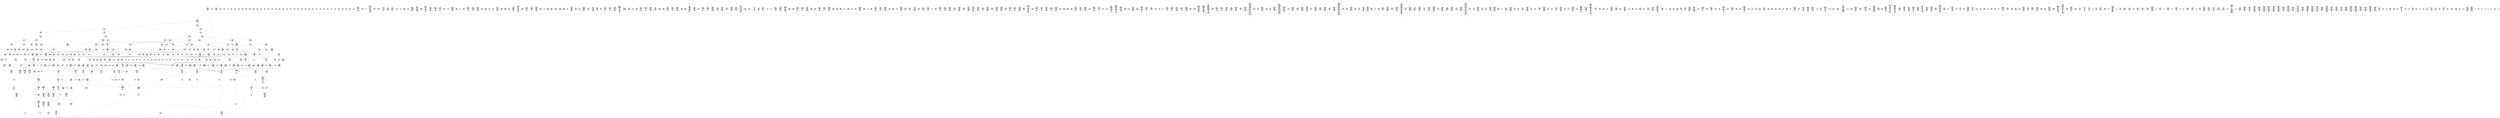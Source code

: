 /* Generated by GvGen v.1.0 (https://www.github.com/stricaud/gvgen) */

digraph G {
compound=true;
   node1 [label="[anywhere]"];
   node2 [label="# 0x0
PUSHX Data
PUSHX Data
MSTORE
PUSHX LogicData
CALLDATASIZE
LT
PUSHX Data
JUMPI
"];
   node3 [label="# 0xd
PUSHX Data
CALLDATALOAD
PUSHX BitData
SHR
PUSHX LogicData
GT
PUSHX Data
JUMPI
"];
   node4 [label="# 0x1e
PUSHX LogicData
GT
PUSHX Data
JUMPI
"];
   node5 [label="# 0x29
PUSHX LogicData
GT
PUSHX Data
JUMPI
"];
   node6 [label="# 0x34
PUSHX LogicData
GT
PUSHX Data
JUMPI
"];
   node7 [label="# 0x3f
PUSHX LogicData
EQ
PUSHX Data
JUMPI
"];
   node8 [label="# 0x4a
PUSHX LogicData
EQ
PUSHX Data
JUMPI
"];
   node9 [label="# 0x55
PUSHX LogicData
EQ
PUSHX Data
JUMPI
"];
   node10 [label="# 0x60
PUSHX LogicData
EQ
PUSHX Data
JUMPI
"];
   node11 [label="# 0x6b
PUSHX Data
JUMP
"];
   node12 [label="# 0x6f
JUMPDEST
PUSHX LogicData
EQ
PUSHX Data
JUMPI
"];
   node13 [label="# 0x7b
PUSHX LogicData
EQ
PUSHX Data
JUMPI
"];
   node14 [label="# 0x86
PUSHX LogicData
EQ
PUSHX Data
JUMPI
"];
   node15 [label="# 0x91
PUSHX Data
JUMP
"];
   node16 [label="# 0x95
JUMPDEST
PUSHX LogicData
GT
PUSHX Data
JUMPI
"];
   node17 [label="# 0xa1
PUSHX LogicData
EQ
PUSHX Data
JUMPI
"];
   node18 [label="# 0xac
PUSHX LogicData
EQ
PUSHX Data
JUMPI
"];
   node19 [label="# 0xb7
PUSHX LogicData
EQ
PUSHX Data
JUMPI
"];
   node20 [label="# 0xc2
PUSHX Data
JUMP
"];
   node21 [label="# 0xc6
JUMPDEST
PUSHX LogicData
EQ
PUSHX Data
JUMPI
"];
   node22 [label="# 0xd2
PUSHX LogicData
EQ
PUSHX Data
JUMPI
"];
   node23 [label="# 0xdd
PUSHX LogicData
EQ
PUSHX Data
JUMPI
"];
   node24 [label="# 0xe8
PUSHX Data
JUMP
"];
   node25 [label="# 0xec
JUMPDEST
PUSHX LogicData
GT
PUSHX Data
JUMPI
"];
   node26 [label="# 0xf8
PUSHX LogicData
GT
PUSHX Data
JUMPI
"];
   node27 [label="# 0x103
PUSHX LogicData
EQ
PUSHX Data
JUMPI
"];
   node28 [label="# 0x10e
PUSHX LogicData
EQ
PUSHX Data
JUMPI
"];
   node29 [label="# 0x119
PUSHX LogicData
EQ
PUSHX Data
JUMPI
"];
   node30 [label="# 0x124
PUSHX LogicData
EQ
PUSHX Data
JUMPI
"];
   node31 [label="# 0x12f
PUSHX Data
JUMP
"];
   node32 [label="# 0x133
JUMPDEST
PUSHX LogicData
EQ
PUSHX Data
JUMPI
"];
   node33 [label="# 0x13f
PUSHX LogicData
EQ
PUSHX Data
JUMPI
"];
   node34 [label="# 0x14a
PUSHX LogicData
EQ
PUSHX Data
JUMPI
"];
   node35 [label="# 0x155
PUSHX Data
JUMP
"];
   node36 [label="# 0x159
JUMPDEST
PUSHX LogicData
GT
PUSHX Data
JUMPI
"];
   node37 [label="# 0x165
PUSHX LogicData
EQ
PUSHX Data
JUMPI
"];
   node38 [label="# 0x170
PUSHX LogicData
EQ
PUSHX Data
JUMPI
"];
   node39 [label="# 0x17b
PUSHX LogicData
EQ
PUSHX Data
JUMPI
"];
   node40 [label="# 0x186
PUSHX Data
JUMP
"];
   node41 [label="# 0x18a
JUMPDEST
PUSHX LogicData
EQ
PUSHX Data
JUMPI
"];
   node42 [label="# 0x196
PUSHX LogicData
EQ
PUSHX Data
JUMPI
"];
   node43 [label="# 0x1a1
PUSHX LogicData
EQ
PUSHX Data
JUMPI
"];
   node44 [label="# 0x1ac
PUSHX Data
JUMP
"];
   node45 [label="# 0x1b0
JUMPDEST
PUSHX LogicData
GT
PUSHX Data
JUMPI
"];
   node46 [label="# 0x1bc
PUSHX LogicData
GT
PUSHX Data
JUMPI
"];
   node47 [label="# 0x1c7
PUSHX LogicData
GT
PUSHX Data
JUMPI
"];
   node48 [label="# 0x1d2
PUSHX LogicData
EQ
PUSHX Data
JUMPI
"];
   node49 [label="# 0x1dd
PUSHX LogicData
EQ
PUSHX Data
JUMPI
"];
   node50 [label="# 0x1e8
PUSHX LogicData
EQ
PUSHX Data
JUMPI
"];
   node51 [label="# 0x1f3
PUSHX LogicData
EQ
PUSHX Data
JUMPI
"];
   node52 [label="# 0x1fe
PUSHX Data
JUMP
"];
   node53 [label="# 0x202
JUMPDEST
PUSHX LogicData
EQ
PUSHX Data
JUMPI
"];
   node54 [label="# 0x20e
PUSHX LogicData
EQ
PUSHX Data
JUMPI
"];
   node55 [label="# 0x219
PUSHX LogicData
EQ
PUSHX Data
JUMPI
"];
   node56 [label="# 0x224
PUSHX Data
JUMP
"];
   node57 [label="# 0x228
JUMPDEST
PUSHX LogicData
GT
PUSHX Data
JUMPI
"];
   node58 [label="# 0x234
PUSHX LogicData
EQ
PUSHX Data
JUMPI
"];
   node59 [label="# 0x23f
PUSHX LogicData
EQ
PUSHX Data
JUMPI
"];
   node60 [label="# 0x24a
PUSHX LogicData
EQ
PUSHX Data
JUMPI
"];
   node61 [label="# 0x255
PUSHX Data
JUMP
"];
   node62 [label="# 0x259
JUMPDEST
PUSHX LogicData
EQ
PUSHX Data
JUMPI
"];
   node63 [label="# 0x265
PUSHX LogicData
EQ
PUSHX Data
JUMPI
"];
   node64 [label="# 0x270
PUSHX LogicData
EQ
PUSHX Data
JUMPI
"];
   node65 [label="# 0x27b
PUSHX Data
JUMP
"];
   node66 [label="# 0x27f
JUMPDEST
PUSHX LogicData
GT
PUSHX Data
JUMPI
"];
   node67 [label="# 0x28b
PUSHX LogicData
GT
PUSHX Data
JUMPI
"];
   node68 [label="# 0x296
PUSHX LogicData
EQ
PUSHX Data
JUMPI
"];
   node69 [label="# 0x2a1
PUSHX LogicData
EQ
PUSHX Data
JUMPI
"];
   node70 [label="# 0x2ac
PUSHX LogicData
EQ
PUSHX Data
JUMPI
"];
   node71 [label="# 0x2b7
PUSHX Data
JUMP
"];
   node72 [label="# 0x2bb
JUMPDEST
PUSHX LogicData
EQ
PUSHX Data
JUMPI
"];
   node73 [label="# 0x2c7
PUSHX LogicData
EQ
PUSHX Data
JUMPI
"];
   node74 [label="# 0x2d2
PUSHX LogicData
EQ
PUSHX Data
JUMPI
"];
   node75 [label="# 0x2dd
PUSHX Data
JUMP
"];
   node76 [label="# 0x2e1
JUMPDEST
PUSHX LogicData
GT
PUSHX Data
JUMPI
"];
   node77 [label="# 0x2ed
PUSHX LogicData
EQ
PUSHX Data
JUMPI
"];
   node78 [label="# 0x2f8
PUSHX LogicData
EQ
PUSHX Data
JUMPI
"];
   node79 [label="# 0x303
PUSHX LogicData
EQ
PUSHX Data
JUMPI
"];
   node80 [label="# 0x30e
PUSHX Data
JUMP
"];
   node81 [label="# 0x312
JUMPDEST
PUSHX LogicData
EQ
PUSHX Data
JUMPI
"];
   node82 [label="# 0x31e
PUSHX LogicData
EQ
PUSHX Data
JUMPI
"];
   node83 [label="# 0x329
PUSHX LogicData
EQ
PUSHX Data
JUMPI
"];
   node84 [label="# 0x334
JUMPDEST
PUSHX Data
REVERT
"];
   node85 [label="# 0x339
JUMPDEST
CALLVALUE
ISZERO
PUSHX Data
JUMPI
"];
   node86 [label="# 0x341
PUSHX Data
REVERT
"];
   node87 [label="# 0x345
JUMPDEST
PUSHX Data
PUSHX Data
CALLDATASIZE
PUSHX Data
PUSHX Data
JUMP
"];
   node88 [label="# 0x354
JUMPDEST
PUSHX Data
JUMP
"];
   node89 [label="# 0x359
JUMPDEST
PUSHX MemData
MLOAD
PUSHX Data
PUSHX Data
JUMP
"];
   node90 [label="# 0x366
JUMPDEST
PUSHX MemData
MLOAD
SUB
RETURN
"];
   node91 [label="# 0x36f
JUMPDEST
CALLVALUE
ISZERO
PUSHX Data
JUMPI
"];
   node92 [label="# 0x377
PUSHX Data
REVERT
"];
   node93 [label="# 0x37b
JUMPDEST
PUSHX Data
PUSHX Data
JUMP
"];
   node94 [label="# 0x384
JUMPDEST
PUSHX MemData
MLOAD
PUSHX Data
PUSHX Data
JUMP
"];
   node95 [label="# 0x391
JUMPDEST
CALLVALUE
ISZERO
PUSHX Data
JUMPI
"];
   node96 [label="# 0x399
PUSHX Data
REVERT
"];
   node97 [label="# 0x39d
JUMPDEST
PUSHX Data
PUSHX Data
CALLDATASIZE
PUSHX Data
PUSHX Data
JUMP
"];
   node98 [label="# 0x3ac
JUMPDEST
PUSHX Data
JUMP
"];
   node99 [label="# 0x3b1
JUMPDEST
PUSHX MemData
MLOAD
PUSHX Data
PUSHX Data
JUMP
"];
   node100 [label="# 0x3be
JUMPDEST
CALLVALUE
ISZERO
PUSHX Data
JUMPI
"];
   node101 [label="# 0x3c6
PUSHX Data
REVERT
"];
   node102 [label="# 0x3ca
JUMPDEST
PUSHX Data
PUSHX Data
CALLDATASIZE
PUSHX Data
PUSHX Data
JUMP
"];
   node103 [label="# 0x3d9
JUMPDEST
PUSHX Data
JUMP
"];
   node104 [label="# 0x3de
JUMPDEST
STOP
"];
   node105 [label="# 0x3e0
JUMPDEST
CALLVALUE
ISZERO
PUSHX Data
JUMPI
"];
   node106 [label="# 0x3e8
PUSHX Data
REVERT
"];
   node107 [label="# 0x3ec
JUMPDEST
PUSHX Data
PUSHX Data
JUMP
"];
   node108 [label="# 0x3f5
JUMPDEST
PUSHX MemData
MLOAD
PUSHX Data
PUSHX Data
JUMP
"];
   node109 [label="# 0x402
JUMPDEST
CALLVALUE
ISZERO
PUSHX Data
JUMPI
"];
   node110 [label="# 0x40a
PUSHX Data
REVERT
"];
   node111 [label="# 0x40e
JUMPDEST
PUSHX Data
PUSHX Data
CALLDATASIZE
PUSHX Data
PUSHX Data
JUMP
"];
   node112 [label="# 0x41d
JUMPDEST
PUSHX Data
JUMP
"];
   node113 [label="# 0x422
JUMPDEST
CALLVALUE
ISZERO
PUSHX Data
JUMPI
"];
   node114 [label="# 0x42a
PUSHX Data
REVERT
"];
   node115 [label="# 0x42e
JUMPDEST
PUSHX Data
PUSHX Data
CALLDATASIZE
PUSHX Data
PUSHX Data
JUMP
"];
   node116 [label="# 0x43d
JUMPDEST
PUSHX Data
JUMP
"];
   node117 [label="# 0x442
JUMPDEST
CALLVALUE
ISZERO
PUSHX Data
JUMPI
"];
   node118 [label="# 0x44a
PUSHX Data
REVERT
"];
   node119 [label="# 0x44e
JUMPDEST
PUSHX Data
PUSHX Data
JUMP
"];
   node120 [label="# 0x457
JUMPDEST
CALLVALUE
ISZERO
PUSHX Data
JUMPI
"];
   node121 [label="# 0x45f
PUSHX Data
REVERT
"];
   node122 [label="# 0x463
JUMPDEST
PUSHX Data
PUSHX Data
CALLDATASIZE
PUSHX Data
PUSHX Data
JUMP
"];
   node123 [label="# 0x472
JUMPDEST
PUSHX Data
JUMP
"];
   node124 [label="# 0x477
JUMPDEST
CALLVALUE
ISZERO
PUSHX Data
JUMPI
"];
   node125 [label="# 0x47f
PUSHX Data
REVERT
"];
   node126 [label="# 0x483
JUMPDEST
PUSHX Data
PUSHX Data
CALLDATASIZE
PUSHX Data
PUSHX Data
JUMP
"];
   node127 [label="# 0x492
JUMPDEST
PUSHX Data
JUMP
"];
   node128 [label="# 0x497
JUMPDEST
PUSHX Data
PUSHX Data
CALLDATASIZE
PUSHX Data
PUSHX Data
JUMP
"];
   node129 [label="# 0x4a5
JUMPDEST
PUSHX Data
JUMP
"];
   node130 [label="# 0x4aa
JUMPDEST
CALLVALUE
ISZERO
PUSHX Data
JUMPI
"];
   node131 [label="# 0x4b2
PUSHX Data
REVERT
"];
   node132 [label="# 0x4b6
JUMPDEST
PUSHX Data
PUSHX Data
CALLDATASIZE
PUSHX Data
PUSHX Data
JUMP
"];
   node133 [label="# 0x4c5
JUMPDEST
PUSHX Data
JUMP
"];
   node134 [label="# 0x4ca
JUMPDEST
PUSHX Data
PUSHX Data
CALLDATASIZE
PUSHX Data
PUSHX Data
JUMP
"];
   node135 [label="# 0x4d8
JUMPDEST
PUSHX Data
JUMP
"];
   node136 [label="# 0x4dd
JUMPDEST
CALLVALUE
ISZERO
PUSHX Data
JUMPI
"];
   node137 [label="# 0x4e5
PUSHX Data
REVERT
"];
   node138 [label="# 0x4e9
JUMPDEST
PUSHX Data
PUSHX Data
CALLDATASIZE
PUSHX Data
PUSHX Data
JUMP
"];
   node139 [label="# 0x4f8
JUMPDEST
PUSHX Data
JUMP
"];
   node140 [label="# 0x4fd
JUMPDEST
CALLVALUE
ISZERO
PUSHX Data
JUMPI
"];
   node141 [label="# 0x505
PUSHX Data
REVERT
"];
   node142 [label="# 0x509
JUMPDEST
PUSHX Data
PUSHX Data
CALLDATASIZE
PUSHX Data
PUSHX Data
JUMP
"];
   node143 [label="# 0x518
JUMPDEST
PUSHX Data
JUMP
"];
   node144 [label="# 0x51d
JUMPDEST
CALLVALUE
ISZERO
PUSHX Data
JUMPI
"];
   node145 [label="# 0x525
PUSHX Data
REVERT
"];
   node146 [label="# 0x529
JUMPDEST
PUSHX Data
PUSHX Data
CALLDATASIZE
PUSHX Data
PUSHX Data
JUMP
"];
   node147 [label="# 0x538
JUMPDEST
PUSHX Data
JUMP
"];
   node148 [label="# 0x53d
JUMPDEST
CALLVALUE
ISZERO
PUSHX Data
JUMPI
"];
   node149 [label="# 0x545
PUSHX Data
REVERT
"];
   node150 [label="# 0x549
JUMPDEST
PUSHX Data
PUSHX Data
CALLDATASIZE
PUSHX Data
PUSHX Data
JUMP
"];
   node151 [label="# 0x558
JUMPDEST
PUSHX Data
JUMP
"];
   node152 [label="# 0x55d
JUMPDEST
CALLVALUE
ISZERO
PUSHX Data
JUMPI
"];
   node153 [label="# 0x565
PUSHX Data
REVERT
"];
   node154 [label="# 0x569
JUMPDEST
PUSHX Data
PUSHX Data
CALLDATASIZE
PUSHX Data
PUSHX Data
JUMP
"];
   node155 [label="# 0x578
JUMPDEST
PUSHX Data
JUMP
"];
   node156 [label="# 0x57d
JUMPDEST
CALLVALUE
ISZERO
PUSHX Data
JUMPI
"];
   node157 [label="# 0x585
PUSHX Data
REVERT
"];
   node158 [label="# 0x589
JUMPDEST
PUSHX Data
PUSHX Data
CALLDATASIZE
PUSHX Data
PUSHX Data
JUMP
"];
   node159 [label="# 0x598
JUMPDEST
PUSHX Data
JUMP
"];
   node160 [label="# 0x59d
JUMPDEST
CALLVALUE
ISZERO
PUSHX Data
JUMPI
"];
   node161 [label="# 0x5a5
PUSHX Data
REVERT
"];
   node162 [label="# 0x5a9
JUMPDEST
PUSHX Data
PUSHX Data
JUMP
"];
   node163 [label="# 0x5b2
JUMPDEST
CALLVALUE
ISZERO
PUSHX Data
JUMPI
"];
   node164 [label="# 0x5ba
PUSHX Data
REVERT
"];
   node165 [label="# 0x5be
JUMPDEST
PUSHX Data
PUSHX Data
JUMP
"];
   node166 [label="# 0x5c7
JUMPDEST
PUSHX Data
PUSHX Data
CALLDATASIZE
PUSHX Data
PUSHX Data
JUMP
"];
   node167 [label="# 0x5d5
JUMPDEST
PUSHX Data
JUMP
"];
   node168 [label="# 0x5da
JUMPDEST
CALLVALUE
ISZERO
PUSHX Data
JUMPI
"];
   node169 [label="# 0x5e2
PUSHX Data
REVERT
"];
   node170 [label="# 0x5e6
JUMPDEST
PUSHX Data
PUSHX Data
CALLDATASIZE
PUSHX Data
PUSHX Data
JUMP
"];
   node171 [label="# 0x5f5
JUMPDEST
PUSHX Data
JUMP
"];
   node172 [label="# 0x5fa
JUMPDEST
PUSHX Data
PUSHX Data
CALLDATASIZE
PUSHX Data
PUSHX Data
JUMP
"];
   node173 [label="# 0x608
JUMPDEST
PUSHX Data
JUMP
"];
   node174 [label="# 0x60d
JUMPDEST
CALLVALUE
ISZERO
PUSHX Data
JUMPI
"];
   node175 [label="# 0x615
PUSHX Data
REVERT
"];
   node176 [label="# 0x619
JUMPDEST
PUSHX Data
PUSHX Data
CALLDATASIZE
PUSHX Data
PUSHX Data
JUMP
"];
   node177 [label="# 0x628
JUMPDEST
PUSHX Data
JUMP
"];
   node178 [label="# 0x62d
JUMPDEST
CALLVALUE
ISZERO
PUSHX Data
JUMPI
"];
   node179 [label="# 0x635
PUSHX Data
REVERT
"];
   node180 [label="# 0x639
JUMPDEST
PUSHX Data
PUSHX Data
CALLDATASIZE
PUSHX Data
PUSHX Data
JUMP
"];
   node181 [label="# 0x648
JUMPDEST
PUSHX Data
JUMP
"];
   node182 [label="# 0x64d
JUMPDEST
CALLVALUE
ISZERO
PUSHX Data
JUMPI
"];
   node183 [label="# 0x655
PUSHX Data
REVERT
"];
   node184 [label="# 0x659
JUMPDEST
PUSHX Data
PUSHX Data
JUMP
"];
   node185 [label="# 0x662
JUMPDEST
CALLVALUE
ISZERO
PUSHX Data
JUMPI
"];
   node186 [label="# 0x66a
PUSHX Data
REVERT
"];
   node187 [label="# 0x66e
JUMPDEST
PUSHX Data
PUSHX Data
CALLDATASIZE
PUSHX Data
PUSHX Data
JUMP
"];
   node188 [label="# 0x67d
JUMPDEST
PUSHX Data
JUMP
"];
   node189 [label="# 0x682
JUMPDEST
CALLVALUE
ISZERO
PUSHX Data
JUMPI
"];
   node190 [label="# 0x68a
PUSHX Data
REVERT
"];
   node191 [label="# 0x68e
JUMPDEST
PUSHX Data
PUSHX Data
JUMP
"];
   node192 [label="# 0x697
JUMPDEST
PUSHX Data
PUSHX Data
CALLDATASIZE
PUSHX Data
PUSHX Data
JUMP
"];
   node193 [label="# 0x6a5
JUMPDEST
PUSHX Data
JUMP
"];
   node194 [label="# 0x6aa
JUMPDEST
CALLVALUE
ISZERO
PUSHX Data
JUMPI
"];
   node195 [label="# 0x6b2
PUSHX Data
REVERT
"];
   node196 [label="# 0x6b6
JUMPDEST
PUSHX Data
PUSHX Data
CALLDATASIZE
PUSHX Data
PUSHX Data
JUMP
"];
   node197 [label="# 0x6c5
JUMPDEST
PUSHX Data
JUMP
"];
   node198 [label="# 0x6ca
JUMPDEST
CALLVALUE
ISZERO
PUSHX Data
JUMPI
"];
   node199 [label="# 0x6d2
PUSHX Data
REVERT
"];
   node200 [label="# 0x6d6
JUMPDEST
PUSHX Data
PUSHX Data
JUMP
"];
   node201 [label="# 0x6df
JUMPDEST
CALLVALUE
ISZERO
PUSHX Data
JUMPI
"];
   node202 [label="# 0x6e7
PUSHX Data
REVERT
"];
   node203 [label="# 0x6eb
JUMPDEST
PUSHX Data
PUSHX Data
JUMP
"];
   node204 [label="# 0x6f4
JUMPDEST
CALLVALUE
ISZERO
PUSHX Data
JUMPI
"];
   node205 [label="# 0x6fc
PUSHX Data
REVERT
"];
   node206 [label="# 0x700
JUMPDEST
PUSHX Data
PUSHX Data
CALLDATASIZE
PUSHX Data
PUSHX Data
JUMP
"];
   node207 [label="# 0x70f
JUMPDEST
PUSHX Data
JUMP
"];
   node208 [label="# 0x714
JUMPDEST
CALLVALUE
ISZERO
PUSHX Data
JUMPI
"];
   node209 [label="# 0x71c
PUSHX Data
REVERT
"];
   node210 [label="# 0x720
JUMPDEST
PUSHX Data
PUSHX Data
JUMP
"];
   node211 [label="# 0x729
JUMPDEST
CALLVALUE
ISZERO
PUSHX Data
JUMPI
"];
   node212 [label="# 0x731
PUSHX Data
REVERT
"];
   node213 [label="# 0x735
JUMPDEST
PUSHX Data
PUSHX Data
JUMP
"];
   node214 [label="# 0x73e
JUMPDEST
PUSHX Data
PUSHX Data
CALLDATASIZE
PUSHX Data
PUSHX Data
JUMP
"];
   node215 [label="# 0x74c
JUMPDEST
PUSHX Data
JUMP
"];
   node216 [label="# 0x751
JUMPDEST
CALLVALUE
ISZERO
PUSHX Data
JUMPI
"];
   node217 [label="# 0x759
PUSHX Data
REVERT
"];
   node218 [label="# 0x75d
JUMPDEST
PUSHX Data
PUSHX Data
CALLDATASIZE
PUSHX Data
PUSHX Data
JUMP
"];
   node219 [label="# 0x76c
JUMPDEST
PUSHX Data
JUMP
"];
   node220 [label="# 0x771
JUMPDEST
CALLVALUE
ISZERO
PUSHX Data
JUMPI
"];
   node221 [label="# 0x779
PUSHX Data
REVERT
"];
   node222 [label="# 0x77d
JUMPDEST
PUSHX Data
PUSHX Data
JUMP
"];
   node223 [label="# 0x786
JUMPDEST
CALLVALUE
ISZERO
PUSHX Data
JUMPI
"];
   node224 [label="# 0x78e
PUSHX Data
REVERT
"];
   node225 [label="# 0x792
JUMPDEST
PUSHX Data
PUSHX Data
CALLDATASIZE
PUSHX Data
PUSHX Data
JUMP
"];
   node226 [label="# 0x7a1
JUMPDEST
PUSHX Data
JUMP
"];
   node227 [label="# 0x7a6
JUMPDEST
CALLVALUE
ISZERO
PUSHX Data
JUMPI
"];
   node228 [label="# 0x7ae
PUSHX Data
REVERT
"];
   node229 [label="# 0x7b2
JUMPDEST
PUSHX Data
PUSHX Data
JUMP
"];
   node230 [label="# 0x7bb
JUMPDEST
CALLVALUE
ISZERO
PUSHX Data
JUMPI
"];
   node231 [label="# 0x7c3
PUSHX Data
REVERT
"];
   node232 [label="# 0x7c7
JUMPDEST
PUSHX Data
PUSHX Data
CALLDATASIZE
PUSHX Data
PUSHX Data
JUMP
"];
   node233 [label="# 0x7d6
JUMPDEST
PUSHX Data
JUMP
"];
   node234 [label="# 0x7db
JUMPDEST
CALLVALUE
ISZERO
PUSHX Data
JUMPI
"];
   node235 [label="# 0x7e3
PUSHX Data
REVERT
"];
   node236 [label="# 0x7e7
JUMPDEST
PUSHX Data
PUSHX Data
CALLDATASIZE
PUSHX Data
PUSHX Data
JUMP
"];
   node237 [label="# 0x7f6
JUMPDEST
PUSHX Data
JUMP
"];
   node238 [label="# 0x7fb
JUMPDEST
CALLVALUE
ISZERO
PUSHX Data
JUMPI
"];
   node239 [label="# 0x803
PUSHX Data
REVERT
"];
   node240 [label="# 0x807
JUMPDEST
PUSHX Data
PUSHX Data
CALLDATASIZE
PUSHX Data
PUSHX Data
JUMP
"];
   node241 [label="# 0x816
JUMPDEST
PUSHX Data
JUMP
"];
   node242 [label="# 0x81b
JUMPDEST
CALLVALUE
ISZERO
PUSHX Data
JUMPI
"];
   node243 [label="# 0x823
PUSHX Data
REVERT
"];
   node244 [label="# 0x827
JUMPDEST
PUSHX Data
PUSHX Data
CALLDATASIZE
PUSHX Data
PUSHX Data
JUMP
"];
   node245 [label="# 0x836
JUMPDEST
PUSHX Data
JUMP
"];
   node246 [label="# 0x83b
JUMPDEST
CALLVALUE
ISZERO
PUSHX Data
JUMPI
"];
   node247 [label="# 0x843
PUSHX Data
REVERT
"];
   node248 [label="# 0x847
JUMPDEST
PUSHX Data
PUSHX Data
JUMP
"];
   node249 [label="# 0x850
JUMPDEST
CALLVALUE
ISZERO
PUSHX Data
JUMPI
"];
   node250 [label="# 0x858
PUSHX Data
REVERT
"];
   node251 [label="# 0x85c
JUMPDEST
PUSHX Data
PUSHX Data
CALLDATASIZE
PUSHX Data
PUSHX Data
JUMP
"];
   node252 [label="# 0x86b
JUMPDEST
PUSHX Data
JUMP
"];
   node253 [label="# 0x870
JUMPDEST
CALLVALUE
ISZERO
PUSHX Data
JUMPI
"];
   node254 [label="# 0x878
PUSHX Data
REVERT
"];
   node255 [label="# 0x87c
JUMPDEST
PUSHX Data
PUSHX Data
CALLDATASIZE
PUSHX Data
PUSHX Data
JUMP
"];
   node256 [label="# 0x88b
JUMPDEST
PUSHX Data
JUMP
"];
   node257 [label="# 0x890
JUMPDEST
PUSHX Data
PUSHX Data
CALLDATASIZE
PUSHX Data
PUSHX Data
JUMP
"];
   node258 [label="# 0x89e
JUMPDEST
PUSHX Data
JUMP
"];
   node259 [label="# 0x8a3
JUMPDEST
PUSHX Data
PUSHX Data
CALLDATASIZE
PUSHX Data
PUSHX Data
JUMP
"];
   node260 [label="# 0x8b1
JUMPDEST
PUSHX Data
JUMP
"];
   node261 [label="# 0x8b6
JUMPDEST
CALLVALUE
ISZERO
PUSHX Data
JUMPI
"];
   node262 [label="# 0x8be
PUSHX Data
REVERT
"];
   node263 [label="# 0x8c2
JUMPDEST
PUSHX Data
PUSHX Data
CALLDATASIZE
PUSHX Data
PUSHX Data
JUMP
"];
   node264 [label="# 0x8d1
JUMPDEST
PUSHX Data
JUMP
"];
   node265 [label="# 0x8d6
JUMPDEST
PUSHX Data
PUSHX ArithData
PUSHX BitData
PUSHX BitData
SHL
SUB
NOT
AND
PUSHX LogicData
EQ
PUSHX Data
JUMPI
"];
   node266 [label="# 0x90b
PUSHX Data
PUSHX Data
JUMP
"];
   node267 [label="# 0x914
JUMPDEST
"];
   node268 [label="# 0x917
JUMPDEST
JUMP
"];
   node269 [label="# 0x91c
JUMPDEST
PUSHX Data
PUSHX StorData
SLOAD
PUSHX Data
PUSHX Data
JUMP
"];
   node270 [label="# 0x92b
JUMPDEST
PUSHX ArithData
ADD
PUSHX ArithData
DIV
MUL
PUSHX ArithData
ADD
PUSHX MemData
MLOAD
ADD
PUSHX Data
MSTORE
MSTORE
PUSHX ArithData
ADD
SLOAD
PUSHX Data
PUSHX Data
JUMP
"];
   node271 [label="# 0x957
JUMPDEST
ISZERO
PUSHX Data
JUMPI
"];
   node272 [label="# 0x95e
PUSHX LogicData
LT
PUSHX Data
JUMPI
"];
   node273 [label="# 0x966
PUSHX ArithData
SLOAD
DIV
MUL
MSTORE
PUSHX ArithData
ADD
PUSHX Data
JUMP
"];
   node274 [label="# 0x979
JUMPDEST
ADD
PUSHX Data
MSTORE
PUSHX Data
PUSHX Data
SHA3
"];
   node275 [label="# 0x987
JUMPDEST
SLOAD
MSTORE
PUSHX ArithData
ADD
PUSHX ArithData
ADD
GT
PUSHX Data
JUMPI
"];
   node276 [label="# 0x99b
SUB
PUSHX BitData
AND
ADD
"];
   node277 [label="# 0x9a4
JUMPDEST
JUMP
"];
   node278 [label="# 0x9ae
JUMPDEST
PUSHX Data
PUSHX Data
PUSHX Data
JUMP
"];
   node279 [label="# 0x9b9
JUMPDEST
PUSHX Data
JUMPI
"];
   node280 [label="# 0x9be
PUSHX MemData
MLOAD
PUSHX BitData
PUSHX BitData
SHL
MSTORE
PUSHX ArithData
ADD
PUSHX Data
PUSHX Data
JUMP
"];
   node281 [label="# 0x9d5
JUMPDEST
PUSHX MemData
MLOAD
SUB
REVERT
"];
   node282 [label="# 0x9de
JUMPDEST
PUSHX Data
MSTORE
PUSHX Data
PUSHX Data
MSTORE
PUSHX Data
SHA3
SLOAD
PUSHX ArithData
PUSHX BitData
PUSHX BitData
SHL
SUB
AND
JUMP
"];
   node283 [label="# 0x9fa
JUMPDEST
PUSHX Data
PUSHX Data
PUSHX Data
JUMP
"];
   node284 [label="# 0xa05
JUMPDEST
PUSHX ArithData
PUSHX BitData
PUSHX BitData
SHL
SUB
AND
PUSHX ArithData
PUSHX BitData
PUSHX BitData
SHL
SUB
AND
EQ
ISZERO
PUSHX Data
JUMPI
"];
   node285 [label="# 0xa22
PUSHX MemData
MLOAD
PUSHX BitData
PUSHX BitData
SHL
MSTORE
PUSHX ArithData
ADD
PUSHX Data
PUSHX Data
JUMP
"];
   node286 [label="# 0xa39
JUMPDEST
PUSHX ArithData
PUSHX BitData
PUSHX BitData
SHL
SUB
AND
PUSHX Data
PUSHX Data
JUMP
"];
   node287 [label="# 0xa4b
JUMPDEST
PUSHX ArithData
PUSHX BitData
PUSHX BitData
SHL
SUB
AND
EQ
PUSHX Data
JUMPI
"];
   node288 [label="# 0xa5b
PUSHX Data
PUSHX Data
PUSHX Data
JUMP
"];
   node289 [label="# 0xa67
JUMPDEST
PUSHX Data
JUMPI
"];
   node290 [label="# 0xa6c
PUSHX MemData
MLOAD
PUSHX BitData
PUSHX BitData
SHL
MSTORE
PUSHX ArithData
ADD
PUSHX Data
PUSHX Data
JUMP
"];
   node291 [label="# 0xa83
JUMPDEST
PUSHX Data
PUSHX Data
JUMP
"];
   node292 [label="# 0xa8d
JUMPDEST
JUMP
"];
   node293 [label="# 0xa92
JUMPDEST
PUSHX StorData
SLOAD
JUMP
"];
   node294 [label="# 0xa98
JUMPDEST
PUSHX Data
PUSHX Data
JUMP
"];
   node295 [label="# 0xaa0
JUMPDEST
PUSHX ArithData
PUSHX BitData
PUSHX BitData
SHL
SUB
AND
PUSHX Data
PUSHX Data
JUMP
"];
   node296 [label="# 0xab1
JUMPDEST
PUSHX ArithData
PUSHX BitData
PUSHX BitData
SHL
SUB
AND
EQ
PUSHX Data
JUMPI
"];
   node297 [label="# 0xac0
PUSHX MemData
MLOAD
PUSHX BitData
PUSHX BitData
SHL
MSTORE
PUSHX ArithData
ADD
PUSHX Data
PUSHX Data
JUMP
"];
   node298 [label="# 0xad7
JUMPDEST
PUSHX Data
SSTORE
JUMP
"];
   node299 [label="# 0xadc
JUMPDEST
PUSHX Data
PUSHX Data
PUSHX Data
JUMP
"];
   node300 [label="# 0xae7
JUMPDEST
PUSHX Data
JUMP
"];
   node301 [label="# 0xaed
JUMPDEST
PUSHX Data
JUMPI
"];
   node302 [label="# 0xaf2
PUSHX MemData
MLOAD
PUSHX BitData
PUSHX BitData
SHL
MSTORE
PUSHX ArithData
ADD
PUSHX Data
PUSHX Data
JUMP
"];
   node303 [label="# 0xb09
JUMPDEST
PUSHX Data
PUSHX Data
JUMP
"];
   node304 [label="# 0xb14
JUMPDEST
PUSHX StorData
SLOAD
JUMP
"];
   node305 [label="# 0xb1a
JUMPDEST
PUSHX Data
PUSHX Data
PUSHX Data
JUMP
"];
   node306 [label="# 0xb25
JUMPDEST
LT
PUSHX Data
JUMPI
"];
   node307 [label="# 0xb2c
PUSHX MemData
MLOAD
PUSHX BitData
PUSHX BitData
SHL
MSTORE
PUSHX ArithData
ADD
PUSHX Data
PUSHX Data
JUMP
"];
   node308 [label="# 0xb43
JUMPDEST
PUSHX ArithData
PUSHX BitData
PUSHX BitData
SHL
SUB
AND
PUSHX Data
MSTORE
PUSHX Data
PUSHX Data
MSTORE
PUSHX Data
SHA3
MSTORE
MSTORE
SHA3
SLOAD
JUMP
"];
   node309 [label="# 0xb6c
JUMPDEST
PUSHX Data
PUSHX Data
JUMP
"];
   node310 [label="# 0xb74
JUMPDEST
PUSHX ArithData
PUSHX BitData
PUSHX BitData
SHL
SUB
AND
PUSHX Data
PUSHX Data
JUMP
"];
   node311 [label="# 0xb85
JUMPDEST
PUSHX ArithData
PUSHX BitData
PUSHX BitData
SHL
SUB
AND
EQ
PUSHX Data
JUMPI
"];
   node312 [label="# 0xb94
PUSHX MemData
MLOAD
PUSHX BitData
PUSHX BitData
SHL
MSTORE
PUSHX ArithData
ADD
PUSHX Data
PUSHX Data
JUMP
"];
   node313 [label="# 0xbab
JUMPDEST
PUSHX Data
PUSHX Data
PUSHX Data
JUMP
"];
   node314 [label="# 0xbb7
JUMPDEST
JUMP
"];
   node315 [label="# 0xbbb
JUMPDEST
PUSHX Data
PUSHX Data
PUSHX Data
JUMP
"];
   node316 [label="# 0xbc8
JUMPDEST
PUSHX Data
PUSHX Data
PUSHX Data
JUMP
"];
   node317 [label="# 0xbd3
JUMPDEST
PUSHX ArithData
ADD
MLOAD
JUMP
"];
   node318 [label="# 0xbdd
JUMPDEST
PUSHX Data
PUSHX Data
PUSHX Data
JUMP
"];
   node319 [label="# 0xbe8
JUMPDEST
JUMP
"];
   node320 [label="# 0xbeb
JUMPDEST
PUSHX Data
PUSHX Data
PUSHX Data
JUMP
"];
   node321 [label="# 0xbf6
JUMPDEST
MLOAD
JUMP
"];
   node322 [label="# 0xbfd
JUMPDEST
PUSHX Data
PUSHX MemData
MLOAD
PUSHX ArithData
ADD
PUSHX Data
MSTORE
PUSHX Data
MSTORE
PUSHX Data
JUMP
"];
   node323 [label="# 0xc18
JUMPDEST
PUSHX Data
PUSHX Data
PUSHX Data
JUMP
"];
   node324 [label="# 0xc22
JUMPDEST
LT
PUSHX Data
JUMPI
"];
   node325 [label="# 0xc29
PUSHX MemData
MLOAD
PUSHX BitData
PUSHX BitData
SHL
MSTORE
PUSHX ArithData
ADD
PUSHX Data
PUSHX Data
JUMP
"];
   node326 [label="# 0xc40
JUMPDEST
PUSHX StorData
SLOAD
LT
PUSHX Data
JUMPI
"];
   node327 [label="# 0xc4c
PUSHX BitData
PUSHX BitData
SHL
PUSHX Data
MSTORE
PUSHX Data
PUSHX Data
MSTORE
PUSHX Data
PUSHX Data
REVERT
"];
   node328 [label="# 0xc61
JUMPDEST
PUSHX Data
MSTORE
PUSHX Data
PUSHX Data
SHA3
ADD
SLOAD
JUMP
"];
   node329 [label="# 0xc73
JUMPDEST
PUSHX Data
PUSHX Data
JUMP
"];
   node330 [label="# 0xc7b
JUMPDEST
PUSHX ArithData
PUSHX BitData
PUSHX BitData
SHL
SUB
AND
PUSHX Data
PUSHX Data
JUMP
"];
   node331 [label="# 0xc8c
JUMPDEST
PUSHX ArithData
PUSHX BitData
PUSHX BitData
SHL
SUB
AND
EQ
PUSHX Data
JUMPI
"];
   node332 [label="# 0xc9b
PUSHX MemData
MLOAD
PUSHX BitData
PUSHX BitData
SHL
MSTORE
PUSHX ArithData
ADD
PUSHX Data
PUSHX Data
JUMP
"];
   node333 [label="# 0xcb2
JUMPDEST
PUSHX MemData
MLOAD
SELFBALANCE
PUSHX ArithData
PUSHX BitData
PUSHX BitData
SHL
SUB
AND
ISZERO
PUSHX ArithData
MUL
PUSHX Data
CALL
ISZERO
ISZERO
PUSHX Data
JUMPI
"];
   node334 [label="# 0xce1
RETURNDATASIZE
PUSHX Data
RETURNDATACOPY
RETURNDATASIZE
PUSHX Data
REVERT
"];
   node335 [label="# 0xcea
JUMPDEST
PUSHX Data
PUSHX Data
PUSHX Data
PUSHX Data
JUMP
"];
   node336 [label="# 0xcf8
JUMPDEST
PUSHX Data
JUMP
"];
   node337 [label="# 0xcfd
JUMPDEST
PUSHX Data
PUSHX Data
JUMP
"];
   node338 [label="# 0xd05
JUMPDEST
PUSHX ArithData
PUSHX BitData
PUSHX BitData
SHL
SUB
AND
PUSHX Data
PUSHX Data
JUMP
"];
   node339 [label="# 0xd16
JUMPDEST
PUSHX ArithData
PUSHX BitData
PUSHX BitData
SHL
SUB
AND
EQ
PUSHX Data
JUMPI
"];
   node340 [label="# 0xd25
PUSHX MemData
MLOAD
PUSHX BitData
PUSHX BitData
SHL
MSTORE
PUSHX ArithData
ADD
PUSHX Data
PUSHX Data
JUMP
"];
   node341 [label="# 0xd3c
JUMPDEST
MLOAD
PUSHX Data
PUSHX Data
PUSHX ArithData
ADD
PUSHX Data
JUMP
"];
   node342 [label="# 0xd4f
JUMPDEST
PUSHX StorData
SLOAD
JUMP
"];
   node343 [label="# 0xd55
JUMPDEST
PUSHX Data
PUSHX Data
JUMP
"];
   node344 [label="# 0xd5d
JUMPDEST
PUSHX ArithData
PUSHX BitData
PUSHX BitData
SHL
SUB
AND
PUSHX Data
PUSHX Data
JUMP
"];
   node345 [label="# 0xd6e
JUMPDEST
PUSHX ArithData
PUSHX BitData
PUSHX BitData
SHL
SUB
AND
EQ
PUSHX Data
JUMPI
"];
   node346 [label="# 0xd7d
PUSHX MemData
MLOAD
PUSHX BitData
PUSHX BitData
SHL
MSTORE
PUSHX ArithData
ADD
PUSHX Data
PUSHX Data
JUMP
"];
   node347 [label="# 0xd94
JUMPDEST
PUSHX StorData
SLOAD
PUSHX BitData
NOT
AND
PUSHX ArithData
DIV
PUSHX BitData
AND
ISZERO
MUL
OR
SSTORE
JUMP
"];
   node348 [label="# 0xdb1
JUMPDEST
PUSHX Data
PUSHX Data
PUSHX Data
JUMP
"];
   node349 [label="# 0xdbe
JUMPDEST
PUSHX Data
PUSHX Data
JUMP
"];
   node350 [label="# 0xdc6
JUMPDEST
PUSHX ArithData
PUSHX BitData
PUSHX BitData
SHL
SUB
AND
PUSHX Data
PUSHX Data
JUMP
"];
   node351 [label="# 0xdd7
JUMPDEST
PUSHX ArithData
PUSHX BitData
PUSHX BitData
SHL
SUB
AND
EQ
PUSHX Data
JUMPI
"];
   node352 [label="# 0xde6
PUSHX MemData
MLOAD
PUSHX BitData
PUSHX BitData
SHL
MSTORE
PUSHX ArithData
ADD
PUSHX Data
PUSHX Data
JUMP
"];
   node353 [label="# 0xdfd
JUMPDEST
PUSHX Data
SSTORE
JUMP
"];
   node354 [label="# 0xe02
JUMPDEST
PUSHX Data
PUSHX Data
PUSHX Data
JUMP
"];
   node355 [label="# 0xe0d
JUMPDEST
PUSHX Data
MSTORE
PUSHX Data
PUSHX Data
MSTORE
PUSHX Data
SHA3
SLOAD
PUSHX ArithData
PUSHX BitData
PUSHX BitData
SHL
SUB
AND
PUSHX Data
JUMPI
"];
   node356 [label="# 0xe2b
PUSHX MemData
MLOAD
PUSHX BitData
PUSHX BitData
SHL
MSTORE
PUSHX ArithData
ADD
PUSHX Data
PUSHX Data
JUMP
"];
   node357 [label="# 0xe42
JUMPDEST
PUSHX Data
PUSHX Data
JUMP
"];
   node358 [label="# 0xe4a
JUMPDEST
PUSHX ArithData
PUSHX BitData
PUSHX BitData
SHL
SUB
AND
PUSHX Data
PUSHX Data
JUMP
"];
   node359 [label="# 0xe5b
JUMPDEST
PUSHX ArithData
PUSHX BitData
PUSHX BitData
SHL
SUB
AND
EQ
PUSHX Data
JUMPI
"];
   node360 [label="# 0xe6a
PUSHX MemData
MLOAD
PUSHX BitData
PUSHX BitData
SHL
MSTORE
PUSHX ArithData
ADD
PUSHX Data
PUSHX Data
JUMP
"];
   node361 [label="# 0xe81
JUMPDEST
PUSHX Data
PUSHX Data
PUSHX LogicData
GT
ISZERO
PUSHX Data
JUMPI
"];
   node362 [label="# 0xe91
PUSHX BitData
PUSHX BitData
SHL
PUSHX Data
MSTORE
PUSHX Data
PUSHX Data
MSTORE
PUSHX Data
PUSHX Data
REVERT
"];
   node363 [label="# 0xea6
JUMPDEST
PUSHX LogicData
GT
ISZERO
PUSHX Data
JUMPI
"];
   node364 [label="# 0xeb0
PUSHX BitData
PUSHX BitData
SHL
PUSHX Data
MSTORE
PUSHX Data
PUSHX Data
MSTORE
PUSHX Data
PUSHX Data
REVERT
"];
   node365 [label="# 0xec5
JUMPDEST
MSTORE
PUSHX ArithData
ADD
MSTORE
PUSHX ArithData
ADD
PUSHX Data
SHA3
SSTORE
JUMP
"];
   node366 [label="# 0xeda
JUMPDEST
PUSHX StorData
SLOAD
PUSHX Data
PUSHX Data
JUMP
"];
   node367 [label="# 0xee7
JUMPDEST
PUSHX ArithData
ADD
PUSHX ArithData
DIV
MUL
PUSHX ArithData
ADD
PUSHX MemData
MLOAD
ADD
PUSHX Data
MSTORE
MSTORE
PUSHX ArithData
ADD
SLOAD
PUSHX Data
PUSHX Data
JUMP
"];
   node368 [label="# 0xf13
JUMPDEST
ISZERO
PUSHX Data
JUMPI
"];
   node369 [label="# 0xf1a
PUSHX LogicData
LT
PUSHX Data
JUMPI
"];
   node370 [label="# 0xf22
PUSHX ArithData
SLOAD
DIV
MUL
MSTORE
PUSHX ArithData
ADD
PUSHX Data
JUMP
"];
   node371 [label="# 0xf35
JUMPDEST
ADD
PUSHX Data
MSTORE
PUSHX Data
PUSHX Data
SHA3
"];
   node372 [label="# 0xf43
JUMPDEST
SLOAD
MSTORE
PUSHX ArithData
ADD
PUSHX ArithData
ADD
GT
PUSHX Data
JUMPI
"];
   node373 [label="# 0xf57
SUB
PUSHX BitData
AND
ADD
"];
   node374 [label="# 0xf60
JUMPDEST
JUMP
"];
   node375 [label="# 0xf68
JUMPDEST
PUSHX Data
PUSHX ArithData
PUSHX BitData
PUSHX BitData
SHL
SUB
AND
PUSHX Data
JUMPI
"];
   node376 [label="# 0xf79
PUSHX MemData
MLOAD
PUSHX BitData
PUSHX BitData
SHL
MSTORE
PUSHX ArithData
ADD
PUSHX Data
PUSHX Data
JUMP
"];
   node377 [label="# 0xf90
JUMPDEST
PUSHX ArithData
PUSHX BitData
PUSHX BitData
SHL
SUB
AND
PUSHX Data
MSTORE
PUSHX Data
PUSHX Data
MSTORE
PUSHX Data
SHA3
SLOAD
JUMP
"];
   node378 [label="# 0xfac
JUMPDEST
PUSHX Data
PUSHX Data
JUMP
"];
   node379 [label="# 0xfb4
JUMPDEST
PUSHX ArithData
PUSHX BitData
PUSHX BitData
SHL
SUB
AND
PUSHX Data
PUSHX Data
JUMP
"];
   node380 [label="# 0xfc5
JUMPDEST
PUSHX ArithData
PUSHX BitData
PUSHX BitData
SHL
SUB
AND
EQ
PUSHX Data
JUMPI
"];
   node381 [label="# 0xfd4
PUSHX MemData
MLOAD
PUSHX BitData
PUSHX BitData
SHL
MSTORE
PUSHX ArithData
ADD
PUSHX Data
PUSHX Data
JUMP
"];
   node382 [label="# 0xfeb
JUMPDEST
PUSHX Data
PUSHX Data
PUSHX Data
JUMP
"];
   node383 [label="# 0xff5
JUMPDEST
JUMP
"];
   node384 [label="# 0xff7
JUMPDEST
PUSHX Data
PUSHX Data
PUSHX Data
JUMP
"];
   node385 [label="# 0x1004
JUMPDEST
PUSHX Data
PUSHX Data
JUMP
"];
   node386 [label="# 0x100c
JUMPDEST
PUSHX ArithData
PUSHX BitData
PUSHX BitData
SHL
SUB
AND
PUSHX Data
PUSHX Data
JUMP
"];
   node387 [label="# 0x101d
JUMPDEST
PUSHX ArithData
PUSHX BitData
PUSHX BitData
SHL
SUB
AND
EQ
PUSHX Data
JUMPI
"];
   node388 [label="# 0x102c
PUSHX MemData
MLOAD
PUSHX BitData
PUSHX BitData
SHL
MSTORE
PUSHX ArithData
ADD
PUSHX Data
PUSHX Data
JUMP
"];
   node389 [label="# 0x1043
JUMPDEST
PUSHX Data
PUSHX Data
PUSHX Data
JUMP
"];
   node390 [label="# 0x104f
JUMPDEST
PUSHX Data
PUSHX Data
JUMP
"];
   node391 [label="# 0x1057
JUMPDEST
PUSHX ArithData
PUSHX BitData
PUSHX BitData
SHL
SUB
AND
PUSHX Data
PUSHX Data
JUMP
"];
   node392 [label="# 0x1068
JUMPDEST
PUSHX ArithData
PUSHX BitData
PUSHX BitData
SHL
SUB
AND
EQ
PUSHX Data
JUMPI
"];
   node393 [label="# 0x1077
PUSHX MemData
MLOAD
PUSHX BitData
PUSHX BitData
SHL
MSTORE
PUSHX ArithData
ADD
PUSHX Data
PUSHX Data
JUMP
"];
   node394 [label="# 0x108e
JUMPDEST
PUSHX StorData
SLOAD
PUSHX BitData
NOT
AND
PUSHX BitData
AND
ISZERO
OR
SSTORE
JUMP
"];
   node395 [label="# 0x10a2
JUMPDEST
PUSHX StorData
SLOAD
PUSHX ArithData
PUSHX BitData
PUSHX BitData
SHL
SUB
AND
JUMP
"];
   node396 [label="# 0x10b1
JUMPDEST
PUSHX Data
PUSHX Data
JUMP
"];
   node397 [label="# 0x10b9
JUMPDEST
PUSHX ArithData
PUSHX BitData
PUSHX BitData
SHL
SUB
AND
PUSHX Data
PUSHX Data
JUMP
"];
   node398 [label="# 0x10ca
JUMPDEST
PUSHX ArithData
PUSHX BitData
PUSHX BitData
SHL
SUB
AND
EQ
PUSHX Data
JUMPI
"];
   node399 [label="# 0x10d9
PUSHX MemData
MLOAD
PUSHX BitData
PUSHX BitData
SHL
MSTORE
PUSHX ArithData
ADD
PUSHX Data
PUSHX Data
JUMP
"];
   node400 [label="# 0x10f0
JUMPDEST
PUSHX Data
PUSHX Data
PUSHX Data
JUMP
"];
   node401 [label="# 0x10fc
JUMPDEST
PUSHX Data
PUSHX StorData
SLOAD
PUSHX Data
PUSHX Data
JUMP
"];
   node402 [label="# 0x110b
JUMPDEST
PUSHX StorData
SLOAD
PUSHX BitData
AND
JUMP
"];
   node403 [label="# 0x1114
JUMPDEST
PUSHX Data
PUSHX Data
PUSHX Data
JUMP
"];
   node404 [label="# 0x1121
JUMPDEST
PUSHX Data
PUSHX Data
PUSHX Data
JUMP
"];
   node405 [label="# 0x112c
JUMPDEST
PUSHX Data
JUMP
"];
   node406 [label="# 0x1133
JUMPDEST
PUSHX StorData
SLOAD
JUMP
"];
   node407 [label="# 0x1139
JUMPDEST
PUSHX Data
PUSHX Data
PUSHX Data
JUMP
"];
   node408 [label="# 0x1144
JUMPDEST
PUSHX Data
JUMP
"];
   node409 [label="# 0x114a
JUMPDEST
PUSHX Data
JUMPI
"];
   node410 [label="# 0x114f
PUSHX MemData
MLOAD
PUSHX BitData
PUSHX BitData
SHL
MSTORE
PUSHX ArithData
ADD
PUSHX Data
PUSHX Data
JUMP
"];
   node411 [label="# 0x1166
JUMPDEST
PUSHX Data
PUSHX Data
JUMP
"];
   node412 [label="# 0x1172
JUMPDEST
JUMP
"];
   node413 [label="# 0x1178
JUMPDEST
PUSHX StorData
SLOAD
PUSHX Data
DIV
PUSHX BitData
AND
JUMP
"];
   node414 [label="# 0x1186
JUMPDEST
PUSHX Data
PUSHX Data
JUMP
"];
   node415 [label="# 0x118e
JUMPDEST
PUSHX ArithData
PUSHX BitData
PUSHX BitData
SHL
SUB
AND
PUSHX Data
PUSHX Data
JUMP
"];
   node416 [label="# 0x119f
JUMPDEST
PUSHX ArithData
PUSHX BitData
PUSHX BitData
SHL
SUB
AND
EQ
PUSHX Data
JUMPI
"];
   node417 [label="# 0x11ae
PUSHX MemData
MLOAD
PUSHX BitData
PUSHX BitData
SHL
MSTORE
PUSHX ArithData
ADD
PUSHX Data
PUSHX Data
JUMP
"];
   node418 [label="# 0x11c5
JUMPDEST
PUSHX Data
SSTORE
JUMP
"];
   node419 [label="# 0x11ca
JUMPDEST
PUSHX Data
PUSHX Data
PUSHX Data
JUMP
"];
   node420 [label="# 0x11d5
JUMPDEST
PUSHX Data
JUMPI
"];
   node421 [label="# 0x11da
PUSHX MemData
MLOAD
PUSHX BitData
PUSHX BitData
SHL
MSTORE
PUSHX ArithData
ADD
PUSHX Data
PUSHX Data
JUMP
"];
   node422 [label="# 0x11f1
JUMPDEST
PUSHX Data
PUSHX Data
PUSHX Data
JUMP
"];
   node423 [label="# 0x11fb
JUMPDEST
PUSHX LogicData
MLOAD
GT
PUSHX Data
JUMPI
"];
   node424 [label="# 0x1207
PUSHX MemData
MLOAD
PUSHX ArithData
ADD
PUSHX Data
MSTORE
PUSHX Data
MSTORE
PUSHX Data
JUMP
"];
   node425 [label="# 0x121b
JUMPDEST
PUSHX Data
PUSHX Data
JUMP
"];
   node426 [label="# 0x1225
JUMPDEST
PUSHX MemData
MLOAD
PUSHX ArithData
ADD
PUSHX Data
PUSHX Data
JUMP
"];
   node427 [label="# 0x1236
JUMPDEST
PUSHX MemData
MLOAD
PUSHX ArithData
SUB
SUB
MSTORE
PUSHX Data
MSTORE
"];
   node428 [label="# 0x1246
JUMPDEST
JUMP
"];
   node429 [label="# 0x124d
JUMPDEST
PUSHX Data
PUSHX Data
JUMP
"];
   node430 [label="# 0x1255
JUMPDEST
PUSHX ArithData
PUSHX BitData
PUSHX BitData
SHL
SUB
AND
PUSHX Data
PUSHX Data
JUMP
"];
   node431 [label="# 0x1266
JUMPDEST
PUSHX ArithData
PUSHX BitData
PUSHX BitData
SHL
SUB
AND
EQ
PUSHX Data
JUMPI
"];
   node432 [label="# 0x1275
PUSHX MemData
MLOAD
PUSHX BitData
PUSHX BitData
SHL
MSTORE
PUSHX ArithData
ADD
PUSHX Data
PUSHX Data
JUMP
"];
   node433 [label="# 0x128c
JUMPDEST
PUSHX Data
PUSHX Data
PUSHX LogicData
GT
ISZERO
PUSHX Data
JUMPI
"];
   node434 [label="# 0x129b
PUSHX BitData
PUSHX BitData
SHL
PUSHX Data
MSTORE
PUSHX Data
PUSHX Data
MSTORE
PUSHX Data
PUSHX Data
REVERT
"];
   node435 [label="# 0x12b0
JUMPDEST
PUSHX LogicData
GT
ISZERO
PUSHX Data
JUMPI
"];
   node436 [label="# 0x12ba
PUSHX BitData
PUSHX BitData
SHL
PUSHX Data
MSTORE
PUSHX Data
PUSHX Data
MSTORE
PUSHX Data
PUSHX Data
REVERT
"];
   node437 [label="# 0x12cf
JUMPDEST
MSTORE
PUSHX ArithData
ADD
MSTORE
PUSHX ArithData
ADD
PUSHX Data
SHA3
PUSHX ArithData
ADD
SLOAD
LT
PUSHX Data
JUMPI
"];
   node438 [label="# 0x12e8
PUSHX MemData
MLOAD
PUSHX BitData
PUSHX BitData
SHL
MSTORE
PUSHX ArithData
ADD
PUSHX Data
PUSHX Data
JUMP
"];
   node439 [label="# 0x12ff
JUMPDEST
PUSHX Data
PUSHX Data
PUSHX LogicData
GT
ISZERO
PUSHX Data
JUMPI
"];
   node440 [label="# 0x130f
PUSHX BitData
PUSHX BitData
SHL
PUSHX Data
MSTORE
PUSHX Data
PUSHX Data
MSTORE
PUSHX Data
PUSHX Data
REVERT
"];
   node441 [label="# 0x1324
JUMPDEST
PUSHX LogicData
GT
ISZERO
PUSHX Data
JUMPI
"];
   node442 [label="# 0x132e
PUSHX BitData
PUSHX BitData
SHL
PUSHX Data
MSTORE
PUSHX Data
PUSHX Data
MSTORE
PUSHX Data
PUSHX Data
REVERT
"];
   node443 [label="# 0x1343
JUMPDEST
MSTORE
PUSHX ArithData
ADD
MSTORE
PUSHX ArithData
ADD
PUSHX Data
SHA3
PUSHX ArithData
ADD
SSTORE
JUMP
"];
   node444 [label="# 0x135b
JUMPDEST
PUSHX Data
PUSHX Data
JUMP
"];
   node445 [label="# 0x1363
JUMPDEST
PUSHX ArithData
PUSHX BitData
PUSHX BitData
SHL
SUB
AND
PUSHX Data
PUSHX Data
JUMP
"];
   node446 [label="# 0x1374
JUMPDEST
PUSHX ArithData
PUSHX BitData
PUSHX BitData
SHL
SUB
AND
EQ
PUSHX Data
JUMPI
"];
   node447 [label="# 0x1383
PUSHX MemData
MLOAD
PUSHX BitData
PUSHX BitData
SHL
MSTORE
PUSHX ArithData
ADD
PUSHX Data
PUSHX Data
JUMP
"];
   node448 [label="# 0x139a
JUMPDEST
PUSHX Data
PUSHX Data
PUSHX Data
JUMP
"];
   node449 [label="# 0x13a6
JUMPDEST
PUSHX StorData
SLOAD
JUMP
"];
   node450 [label="# 0x13ac
JUMPDEST
PUSHX ArithData
PUSHX BitData
PUSHX BitData
SHL
SUB
AND
PUSHX Data
MSTORE
PUSHX Data
PUSHX Data
MSTORE
PUSHX Data
SHA3
AND
MSTORE
MSTORE
SHA3
SLOAD
PUSHX BitData
AND
JUMP
"];
   node451 [label="# 0x13da
JUMPDEST
PUSHX Data
PUSHX Data
JUMP
"];
   node452 [label="# 0x13e2
JUMPDEST
PUSHX ArithData
PUSHX BitData
PUSHX BitData
SHL
SUB
AND
PUSHX Data
PUSHX Data
JUMP
"];
   node453 [label="# 0x13f3
JUMPDEST
PUSHX ArithData
PUSHX BitData
PUSHX BitData
SHL
SUB
AND
EQ
PUSHX Data
JUMPI
"];
   node454 [label="# 0x1402
PUSHX MemData
MLOAD
PUSHX BitData
PUSHX BitData
SHL
MSTORE
PUSHX ArithData
ADD
PUSHX Data
PUSHX Data
JUMP
"];
   node455 [label="# 0x1419
JUMPDEST
PUSHX ArithData
PUSHX BitData
PUSHX BitData
SHL
SUB
AND
PUSHX Data
JUMPI
"];
   node456 [label="# 0x1428
PUSHX MemData
MLOAD
PUSHX BitData
PUSHX BitData
SHL
MSTORE
PUSHX ArithData
ADD
PUSHX Data
PUSHX Data
JUMP
"];
   node457 [label="# 0x143f
JUMPDEST
PUSHX Data
PUSHX Data
JUMP
"];
   node458 [label="# 0x1448
JUMPDEST
PUSHX Data
PUSHX Data
PUSHX Data
JUMP
"];
   node459 [label="# 0x1453
JUMPDEST
PUSHX Data
PUSHX Data
PUSHX Data
JUMP
"];
   node460 [label="# 0x145e
JUMPDEST
PUSHX Data
PUSHX Data
JUMP
"];
   node461 [label="# 0x1466
JUMPDEST
PUSHX ArithData
PUSHX BitData
PUSHX BitData
SHL
SUB
AND
PUSHX Data
PUSHX Data
JUMP
"];
   node462 [label="# 0x1477
JUMPDEST
PUSHX ArithData
PUSHX BitData
PUSHX BitData
SHL
SUB
AND
EQ
PUSHX Data
JUMPI
"];
   node463 [label="# 0x1486
PUSHX MemData
MLOAD
PUSHX BitData
PUSHX BitData
SHL
MSTORE
PUSHX ArithData
ADD
PUSHX Data
PUSHX Data
JUMP
"];
   node464 [label="# 0x149d
JUMPDEST
PUSHX Data
SSTORE
JUMP
"];
   node465 [label="# 0x14a2
JUMPDEST
PUSHX Data
PUSHX ArithData
PUSHX BitData
PUSHX BitData
SHL
SUB
NOT
AND
PUSHX LogicData
EQ
PUSHX Data
JUMPI
"];
   node466 [label="# 0x14d7
PUSHX ArithData
PUSHX BitData
PUSHX BitData
SHL
SUB
NOT
AND
PUSHX LogicData
EQ
"];
   node467 [label="# 0x1505
JUMPDEST
PUSHX Data
JUMPI
"];
   node468 [label="# 0x150b
PUSHX Data
PUSHX Data
JUMP
"];
   node469 [label="# 0x1514
JUMPDEST
PUSHX Data
MSTORE
PUSHX Data
PUSHX Data
MSTORE
PUSHX Data
SHA3
SLOAD
PUSHX ArithData
PUSHX BitData
PUSHX BitData
SHL
SUB
AND
ISZERO
ISZERO
JUMP
"];
   node470 [label="# 0x1531
JUMPDEST
CALLER
JUMP
"];
   node471 [label="# 0x1535
JUMPDEST
PUSHX Data
MSTORE
PUSHX Data
PUSHX Data
MSTORE
PUSHX Data
SHA3
SLOAD
PUSHX BitData
NOT
AND
PUSHX ArithData
PUSHX BitData
PUSHX BitData
SHL
SUB
AND
OR
SSTORE
PUSHX Data
PUSHX Data
JUMP
"];
   node472 [label="# 0x1577
JUMPDEST
PUSHX ArithData
PUSHX BitData
PUSHX BitData
SHL
SUB
AND
PUSHX Data
PUSHX MemData
MLOAD
PUSHX MemData
MLOAD
SUB
LOGX
JUMP
"];
   node473 [label="# 0x15b0
JUMPDEST
PUSHX Data
PUSHX Data
PUSHX Data
JUMP
"];
   node474 [label="# 0x15bb
JUMPDEST
PUSHX Data
JUMPI
"];
   node475 [label="# 0x15c0
PUSHX MemData
MLOAD
PUSHX BitData
PUSHX BitData
SHL
MSTORE
PUSHX ArithData
ADD
PUSHX Data
PUSHX Data
JUMP
"];
   node476 [label="# 0x15d7
JUMPDEST
PUSHX Data
PUSHX Data
PUSHX Data
JUMP
"];
   node477 [label="# 0x15e2
JUMPDEST
PUSHX ArithData
PUSHX BitData
PUSHX BitData
SHL
SUB
AND
PUSHX ArithData
PUSHX BitData
PUSHX BitData
SHL
SUB
AND
EQ
PUSHX Data
JUMPI
"];
   node478 [label="# 0x15ff
PUSHX ArithData
PUSHX BitData
PUSHX BitData
SHL
SUB
AND
PUSHX Data
PUSHX Data
JUMP
"];
   node479 [label="# 0x1612
JUMPDEST
PUSHX ArithData
PUSHX BitData
PUSHX BitData
SHL
SUB
AND
EQ
"];
   node480 [label="# 0x161d
JUMPDEST
PUSHX Data
JUMPI
"];
   node481 [label="# 0x1623
PUSHX Data
PUSHX Data
JUMP
"];
   node482 [label="# 0x162d
JUMPDEST
JUMP
"];
   node483 [label="# 0x1635
JUMPDEST
PUSHX ArithData
PUSHX BitData
PUSHX BitData
SHL
SUB
AND
PUSHX Data
PUSHX Data
JUMP
"];
   node484 [label="# 0x1648
JUMPDEST
PUSHX ArithData
PUSHX BitData
PUSHX BitData
SHL
SUB
AND
EQ
PUSHX Data
JUMPI
"];
   node485 [label="# 0x1657
PUSHX MemData
MLOAD
PUSHX BitData
PUSHX BitData
SHL
MSTORE
PUSHX ArithData
ADD
PUSHX Data
PUSHX Data
JUMP
"];
   node486 [label="# 0x166e
JUMPDEST
PUSHX ArithData
PUSHX BitData
PUSHX BitData
SHL
SUB
AND
PUSHX Data
JUMPI
"];
   node487 [label="# 0x167d
PUSHX MemData
MLOAD
PUSHX BitData
PUSHX BitData
SHL
MSTORE
PUSHX ArithData
ADD
PUSHX Data
PUSHX Data
JUMP
"];
   node488 [label="# 0x1694
JUMPDEST
PUSHX Data
PUSHX Data
JUMP
"];
   node489 [label="# 0x169f
JUMPDEST
PUSHX Data
PUSHX Data
PUSHX Data
JUMP
"];
   node490 [label="# 0x16aa
JUMPDEST
PUSHX ArithData
PUSHX BitData
PUSHX BitData
SHL
SUB
AND
PUSHX Data
MSTORE
PUSHX Data
PUSHX Data
MSTORE
PUSHX Data
SHA3
SLOAD
PUSHX Data
PUSHX Data
PUSHX Data
JUMP
"];
   node491 [label="# 0x16d3
JUMPDEST
SSTORE
PUSHX ArithData
PUSHX BitData
PUSHX BitData
SHL
SUB
AND
PUSHX Data
MSTORE
PUSHX Data
PUSHX Data
MSTORE
PUSHX Data
SHA3
SLOAD
PUSHX Data
PUSHX Data
PUSHX Data
JUMP
"];
   node492 [label="# 0x1701
JUMPDEST
SSTORE
PUSHX Data
MSTORE
PUSHX Data
PUSHX Data
MSTORE
PUSHX MemData
SHA3
SLOAD
PUSHX BitData
NOT
AND
PUSHX ArithData
PUSHX BitData
PUSHX BitData
SHL
SUB
AND
OR
SSTORE
MLOAD
AND
PUSHX Data
LOGX
PUSHX Data
PUSHX Data
JUMP
"];
   node493 [label="# 0x1775
JUMPDEST
PUSHX Data
PUSHX Data
JUMP
"];
   node494 [label="# 0x177d
JUMPDEST
PUSHX ArithData
PUSHX BitData
PUSHX BitData
SHL
SUB
AND
PUSHX Data
PUSHX Data
JUMP
"];
   node495 [label="# 0x178e
JUMPDEST
PUSHX ArithData
PUSHX BitData
PUSHX BitData
SHL
SUB
AND
EQ
PUSHX Data
JUMPI
"];
   node496 [label="# 0x179d
PUSHX MemData
MLOAD
PUSHX BitData
PUSHX BitData
SHL
MSTORE
PUSHX ArithData
ADD
PUSHX Data
PUSHX Data
JUMP
"];
   node497 [label="# 0x17b4
JUMPDEST
PUSHX Data
PUSHX Data
PUSHX Data
PUSHX LogicData
GT
ISZERO
PUSHX Data
JUMPI
"];
   node498 [label="# 0x17c5
PUSHX BitData
PUSHX BitData
SHL
PUSHX Data
MSTORE
PUSHX Data
PUSHX Data
MSTORE
PUSHX Data
PUSHX Data
REVERT
"];
   node499 [label="# 0x17da
JUMPDEST
PUSHX LogicData
GT
ISZERO
PUSHX Data
JUMPI
"];
   node500 [label="# 0x17e4
PUSHX BitData
PUSHX BitData
SHL
PUSHX Data
MSTORE
PUSHX Data
PUSHX Data
MSTORE
PUSHX Data
PUSHX Data
REVERT
"];
   node501 [label="# 0x17f9
JUMPDEST
MSTORE
PUSHX ArithData
ADD
MSTORE
PUSHX ArithData
ADD
PUSHX Data
SHA3
PUSHX MemData
MLOAD
PUSHX ArithData
ADD
PUSHX Data
MSTORE
PUSHX ArithData
ADD
SLOAD
MSTORE
PUSHX ArithData
ADD
PUSHX ArithData
ADD
SLOAD
MSTORE
PUSHX ArithData
ADD
PUSHX ArithData
ADD
SLOAD
MSTORE
PUSHX ArithData
ADD
MLOAD
PUSHX Data
PUSHX Data
JUMP
"];
   node502 [label="# 0x1841
JUMPDEST
PUSHX Data
PUSHX Data
JUMP
"];
   node503 [label="# 0x184b
JUMPDEST
GT
ISZERO
PUSHX Data
JUMPI
"];
   node504 [label="# 0x1852
PUSHX MemData
MLOAD
PUSHX BitData
PUSHX BitData
SHL
MSTORE
PUSHX ArithData
ADD
PUSHX Data
PUSHX Data
JUMP
"];
   node505 [label="# 0x1869
JUMPDEST
PUSHX Data
PUSHX Data
JUMP
"];
   node506 [label="# 0x1874
JUMPDEST
CALLER
ORIGIN
EQ
PUSHX Data
JUMPI
"];
   node507 [label="# 0x187c
PUSHX MemData
MLOAD
PUSHX BitData
PUSHX BitData
SHL
MSTORE
PUSHX ArithData
ADD
PUSHX Data
PUSHX Data
JUMP
"];
   node508 [label="# 0x1893
JUMPDEST
PUSHX StorData
SLOAD
PUSHX Data
PUSHX ArithData
MUL
PUSHX ArithData
ADD
PUSHX MemData
MLOAD
ADD
PUSHX Data
MSTORE
MSTORE
PUSHX ArithData
ADD
PUSHX ArithData
MUL
CALLDATACOPY
PUSHX Data
ADD
MSTORE
PUSHX MemData
MLOAD
PUSHX Data
CALLER
PUSHX ArithData
ADD
PUSHX Data
JUMP
"];
   node509 [label="# 0x18e1
JUMPDEST
PUSHX MemData
MLOAD
PUSHX ArithData
SUB
SUB
MSTORE
PUSHX Data
MSTORE
MLOAD
PUSHX ArithData
ADD
SHA3
PUSHX Data
JUMP
"];
   node510 [label="# 0x18fc
JUMPDEST
PUSHX Data
JUMPI
"];
   node511 [label="# 0x1901
PUSHX MemData
MLOAD
PUSHX BitData
PUSHX BitData
SHL
MSTORE
PUSHX ArithData
ADD
PUSHX Data
PUSHX Data
JUMP
"];
   node512 [label="# 0x1918
JUMPDEST
PUSHX StorData
SLOAD
PUSHX BitData
AND
PUSHX Data
JUMPI
"];
   node513 [label="# 0x1927
PUSHX MemData
MLOAD
PUSHX BitData
PUSHX BitData
SHL
MSTORE
PUSHX ArithData
ADD
PUSHX Data
PUSHX Data
JUMP
"];
   node514 [label="# 0x193e
JUMPDEST
PUSHX StorData
SLOAD
CALLER
PUSHX Data
MSTORE
PUSHX Data
PUSHX Data
MSTORE
PUSHX Data
SHA3
SLOAD
PUSHX Data
PUSHX Data
JUMP
"];
   node515 [label="# 0x195c
JUMPDEST
GT
ISZERO
PUSHX Data
JUMPI
"];
   node516 [label="# 0x1963
PUSHX MemData
MLOAD
PUSHX BitData
PUSHX BitData
SHL
MSTORE
PUSHX ArithData
ADD
PUSHX Data
PUSHX Data
JUMP
"];
   node517 [label="# 0x197a
JUMPDEST
PUSHX Data
PUSHX Data
PUSHX Data
PUSHX LogicData
GT
ISZERO
PUSHX Data
JUMPI
"];
   node518 [label="# 0x198b
PUSHX BitData
PUSHX BitData
SHL
PUSHX Data
MSTORE
PUSHX Data
PUSHX Data
MSTORE
PUSHX Data
PUSHX Data
REVERT
"];
   node519 [label="# 0x19a0
JUMPDEST
PUSHX LogicData
GT
ISZERO
PUSHX Data
JUMPI
"];
   node520 [label="# 0x19aa
PUSHX BitData
PUSHX BitData
SHL
PUSHX Data
MSTORE
PUSHX Data
PUSHX Data
MSTORE
PUSHX Data
PUSHX Data
REVERT
"];
   node521 [label="# 0x19bf
JUMPDEST
MSTORE
PUSHX ArithData
ADD
MSTORE
PUSHX ArithData
ADD
PUSHX Data
SHA3
PUSHX MemData
MLOAD
PUSHX ArithData
ADD
PUSHX Data
MSTORE
PUSHX ArithData
ADD
SLOAD
MSTORE
PUSHX ArithData
ADD
PUSHX ArithData
ADD
SLOAD
MSTORE
PUSHX ArithData
ADD
PUSHX ArithData
ADD
SLOAD
MSTORE
PUSHX ArithData
ADD
MLOAD
PUSHX Data
PUSHX Data
JUMP
"];
   node522 [label="# 0x1a07
JUMPDEST
PUSHX Data
PUSHX Data
JUMP
"];
   node523 [label="# 0x1a11
JUMPDEST
GT
ISZERO
PUSHX Data
JUMPI
"];
   node524 [label="# 0x1a18
PUSHX MemData
MLOAD
PUSHX BitData
PUSHX BitData
SHL
MSTORE
PUSHX ArithData
ADD
PUSHX Data
PUSHX Data
JUMP
"];
   node525 [label="# 0x1a2f
JUMPDEST
MLOAD
PUSHX Data
PUSHX Data
JUMP
"];
   node526 [label="# 0x1a3c
JUMPDEST
CALLVALUE
LT
ISZERO
PUSHX Data
JUMPI
"];
   node527 [label="# 0x1a44
PUSHX MemData
MLOAD
PUSHX BitData
PUSHX BitData
SHL
MSTORE
PUSHX ArithData
ADD
PUSHX Data
PUSHX Data
JUMP
"];
   node528 [label="# 0x1a5b
JUMPDEST
CALLER
PUSHX Data
MSTORE
PUSHX Data
PUSHX Data
MSTORE
PUSHX Data
SHA3
SLOAD
PUSHX Data
PUSHX Data
JUMP
"];
   node529 [label="# 0x1a7a
JUMPDEST
SSTORE
PUSHX Data
CALLER
PUSHX Data
JUMP
"];
   node530 [label="# 0x1a8b
JUMPDEST
JUMP
"];
   node531 [label="# 0x1a97
JUMPDEST
PUSHX Data
PUSHX Data
JUMP
"];
   node532 [label="# 0x1a9f
JUMPDEST
PUSHX Data
PUSHX Data
PUSHX LogicData
GT
ISZERO
PUSHX Data
JUMPI
"];
   node533 [label="# 0x1aae
PUSHX BitData
PUSHX BitData
SHL
PUSHX Data
MSTORE
PUSHX Data
PUSHX Data
MSTORE
PUSHX Data
PUSHX Data
REVERT
"];
   node534 [label="# 0x1ac3
JUMPDEST
PUSHX LogicData
GT
ISZERO
PUSHX Data
JUMPI
"];
   node535 [label="# 0x1acd
PUSHX BitData
PUSHX BitData
SHL
PUSHX Data
MSTORE
PUSHX Data
PUSHX Data
MSTORE
PUSHX Data
PUSHX Data
REVERT
"];
   node536 [label="# 0x1ae2
JUMPDEST
MSTORE
PUSHX ArithData
ADD
MSTORE
PUSHX ArithData
ADD
PUSHX Data
SHA3
PUSHX MemData
MLOAD
PUSHX ArithData
ADD
PUSHX Data
MSTORE
PUSHX ArithData
ADD
SLOAD
MSTORE
PUSHX ArithData
ADD
PUSHX ArithData
ADD
SLOAD
MSTORE
PUSHX ArithData
ADD
PUSHX ArithData
ADD
SLOAD
MSTORE
JUMP
"];
   node537 [label="# 0x1b20
JUMPDEST
CALLER
ORIGIN
EQ
PUSHX Data
JUMPI
"];
   node538 [label="# 0x1b28
PUSHX MemData
MLOAD
PUSHX BitData
PUSHX BitData
SHL
MSTORE
PUSHX ArithData
ADD
PUSHX Data
PUSHX Data
JUMP
"];
   node539 [label="# 0x1b3f
JUMPDEST
PUSHX StorData
SLOAD
PUSHX Data
DIV
PUSHX BitData
AND
PUSHX Data
JUMPI
"];
   node540 [label="# 0x1b53
PUSHX MemData
MLOAD
PUSHX BitData
PUSHX BitData
SHL
MSTORE
PUSHX ArithData
ADD
PUSHX Data
PUSHX Data
JUMP
"];
   node541 [label="# 0x1b6a
JUMPDEST
PUSHX StorData
SLOAD
GT
ISZERO
PUSHX Data
JUMPI
"];
   node542 [label="# 0x1b75
PUSHX MemData
MLOAD
PUSHX BitData
PUSHX BitData
SHL
MSTORE
PUSHX ArithData
ADD
PUSHX Data
PUSHX Data
JUMP
"];
   node543 [label="# 0x1b8c
JUMPDEST
PUSHX StorData
SLOAD
CALLER
PUSHX Data
MSTORE
PUSHX Data
PUSHX Data
MSTORE
PUSHX Data
SHA3
SLOAD
PUSHX Data
PUSHX Data
JUMP
"];
   node544 [label="# 0x1baa
JUMPDEST
GT
ISZERO
PUSHX Data
JUMPI
"];
   node545 [label="# 0x1bb1
PUSHX MemData
MLOAD
PUSHX BitData
PUSHX BitData
SHL
MSTORE
PUSHX ArithData
ADD
PUSHX Data
PUSHX Data
JUMP
"];
   node546 [label="# 0x1bc8
JUMPDEST
PUSHX Data
PUSHX Data
PUSHX Data
PUSHX LogicData
GT
ISZERO
PUSHX Data
JUMPI
"];
   node547 [label="# 0x1bd9
PUSHX BitData
PUSHX BitData
SHL
PUSHX Data
MSTORE
PUSHX Data
PUSHX Data
MSTORE
PUSHX Data
PUSHX Data
REVERT
"];
   node548 [label="# 0x1bee
JUMPDEST
PUSHX LogicData
GT
ISZERO
PUSHX Data
JUMPI
"];
   node549 [label="# 0x1bf8
PUSHX BitData
PUSHX BitData
SHL
PUSHX Data
MSTORE
PUSHX Data
PUSHX Data
MSTORE
PUSHX Data
PUSHX Data
REVERT
"];
   node550 [label="# 0x1c0d
JUMPDEST
MSTORE
PUSHX ArithData
ADD
MSTORE
PUSHX ArithData
ADD
PUSHX Data
SHA3
PUSHX MemData
MLOAD
PUSHX ArithData
ADD
PUSHX Data
MSTORE
PUSHX ArithData
ADD
SLOAD
MSTORE
PUSHX ArithData
ADD
PUSHX ArithData
ADD
SLOAD
MSTORE
PUSHX ArithData
ADD
PUSHX ArithData
ADD
SLOAD
MSTORE
PUSHX ArithData
ADD
MLOAD
PUSHX Data
PUSHX Data
JUMP
"];
   node551 [label="# 0x1c55
JUMPDEST
PUSHX Data
PUSHX Data
JUMP
"];
   node552 [label="# 0x1c5f
JUMPDEST
GT
ISZERO
PUSHX Data
JUMPI
"];
   node553 [label="# 0x1c66
PUSHX MemData
MLOAD
PUSHX BitData
PUSHX BitData
SHL
MSTORE
PUSHX ArithData
ADD
PUSHX Data
PUSHX Data
JUMP
"];
   node554 [label="# 0x1c7d
JUMPDEST
MLOAD
PUSHX Data
PUSHX Data
JUMP
"];
   node555 [label="# 0x1c8a
JUMPDEST
CALLVALUE
LT
ISZERO
PUSHX Data
JUMPI
"];
   node556 [label="# 0x1c92
PUSHX MemData
MLOAD
PUSHX BitData
PUSHX BitData
SHL
MSTORE
PUSHX ArithData
ADD
PUSHX Data
PUSHX Data
JUMP
"];
   node557 [label="# 0x1ca9
JUMPDEST
CALLER
PUSHX Data
MSTORE
PUSHX Data
PUSHX Data
MSTORE
PUSHX Data
SHA3
SLOAD
PUSHX Data
PUSHX Data
JUMP
"];
   node558 [label="# 0x1cc8
JUMPDEST
SSTORE
PUSHX Data
CALLER
PUSHX Data
JUMP
"];
   node559 [label="# 0x1cd9
JUMPDEST
JUMP
"];
   node560 [label="# 0x1ce0
JUMPDEST
PUSHX Data
PUSHX Data
PUSHX LogicData
GT
ISZERO
PUSHX Data
JUMPI
"];
   node561 [label="# 0x1cef
PUSHX BitData
PUSHX BitData
SHL
PUSHX Data
MSTORE
PUSHX Data
PUSHX Data
MSTORE
PUSHX Data
PUSHX Data
REVERT
"];
   node562 [label="# 0x1d04
JUMPDEST
EQ
ISZERO
PUSHX Data
JUMPI
"];
   node563 [label="# 0x1d0b
PUSHX Data
PUSHX Data
JUMP
"];
   node564 [label="# 0x1d12
JUMPDEST
PUSHX Data
PUSHX LogicData
GT
ISZERO
PUSHX Data
JUMPI
"];
   node565 [label="# 0x1d1f
PUSHX BitData
PUSHX BitData
SHL
PUSHX Data
MSTORE
PUSHX Data
PUSHX Data
MSTORE
PUSHX Data
PUSHX Data
REVERT
"];
   node566 [label="# 0x1d34
JUMPDEST
EQ
ISZERO
PUSHX Data
JUMPI
"];
   node567 [label="# 0x1d3b
PUSHX Data
PUSHX Data
JUMP
"];
   node568 [label="# 0x1d42
JUMPDEST
PUSHX Data
PUSHX LogicData
GT
ISZERO
PUSHX Data
JUMPI
"];
   node569 [label="# 0x1d4f
PUSHX BitData
PUSHX BitData
SHL
PUSHX Data
MSTORE
PUSHX Data
PUSHX Data
MSTORE
PUSHX Data
PUSHX Data
REVERT
"];
   node570 [label="# 0x1d64
JUMPDEST
EQ
ISZERO
PUSHX Data
JUMPI
"];
   node571 [label="# 0x1d6b
PUSHX Data
PUSHX Data
JUMP
"];
   node572 [label="# 0x1d72
JUMPDEST
PUSHX Data
PUSHX LogicData
GT
ISZERO
PUSHX Data
JUMPI
"];
   node573 [label="# 0x1d7f
PUSHX BitData
PUSHX BitData
SHL
PUSHX Data
MSTORE
PUSHX Data
PUSHX Data
MSTORE
PUSHX Data
PUSHX Data
REVERT
"];
   node574 [label="# 0x1d94
JUMPDEST
EQ
ISZERO
PUSHX Data
JUMPI
"];
   node575 [label="# 0x1d9b
PUSHX Data
PUSHX Data
JUMP
"];
   node576 [label="# 0x1da2
JUMPDEST
PUSHX MemData
MLOAD
PUSHX BitData
PUSHX BitData
SHL
MSTORE
PUSHX ArithData
ADD
PUSHX Data
PUSHX Data
JUMP
"];
   node577 [label="# 0x1dba
JUMPDEST
SLOAD
JUMP
"];
   node578 [label="# 0x1dbe
JUMPDEST
PUSHX StorData
SLOAD
PUSHX ArithData
PUSHX BitData
PUSHX BitData
SHL
SUB
AND
PUSHX BitData
NOT
AND
OR
SSTORE
PUSHX MemData
MLOAD
AND
PUSHX Data
PUSHX Data
LOGX
JUMP
"];
   node579 [label="# 0x1e1d
JUMPDEST
PUSHX ArithData
PUSHX BitData
PUSHX BitData
SHL
SUB
AND
PUSHX ArithData
PUSHX BitData
PUSHX BitData
SHL
SUB
AND
EQ
ISZERO
PUSHX Data
JUMPI
"];
   node580 [label="# 0x1e38
PUSHX MemData
MLOAD
PUSHX BitData
PUSHX BitData
SHL
MSTORE
PUSHX ArithData
ADD
PUSHX Data
PUSHX Data
JUMP
"];
   node581 [label="# 0x1e4f
JUMPDEST
PUSHX ArithData
PUSHX BitData
PUSHX BitData
SHL
SUB
AND
PUSHX Data
MSTORE
PUSHX Data
PUSHX Data
MSTORE
PUSHX MemData
SHA3
AND
MSTORE
MSTORE
SHA3
SLOAD
PUSHX BitData
NOT
AND
ISZERO
ISZERO
OR
SSTORE
MLOAD
PUSHX Data
PUSHX Data
PUSHX Data
JUMP
"];
   node582 [label="# 0x1eb3
JUMPDEST
PUSHX MemData
MLOAD
SUB
LOGX
JUMP
"];
   node583 [label="# 0x1ec0
JUMPDEST
PUSHX Data
PUSHX Data
JUMP
"];
   node584 [label="# 0x1ecb
JUMPDEST
PUSHX Data
PUSHX Data
JUMP
"];
   node585 [label="# 0x1ed7
JUMPDEST
PUSHX Data
JUMPI
"];
   node586 [label="# 0x1edc
PUSHX MemData
MLOAD
PUSHX BitData
PUSHX BitData
SHL
MSTORE
PUSHX ArithData
ADD
PUSHX Data
PUSHX Data
JUMP
"];
   node587 [label="# 0x1ef3
JUMPDEST
PUSHX Data
PUSHX StorData
SLOAD
PUSHX Data
PUSHX Data
JUMP
"];
   node588 [label="# 0x1f02
JUMPDEST
PUSHX Data
PUSHX Data
JUMPI
"];
   node589 [label="# 0x1f0a
PUSHX Data
MLOAD
ADD
MSTORE
PUSHX Data
MSTORE
PUSHX Data
PUSHX ArithData
ADD
MSTORE
PUSHX Data
JUMP
"];
   node590 [label="# 0x1f43
JUMPDEST
PUSHX Data
"];
   node591 [label="# 0x1f47
JUMPDEST
ISZERO
PUSHX Data
JUMPI
"];
   node592 [label="# 0x1f4e
PUSHX Data
PUSHX Data
JUMP
"];
   node593 [label="# 0x1f57
JUMPDEST
PUSHX Data
PUSHX Data
PUSHX Data
JUMP
"];
   node594 [label="# 0x1f66
JUMPDEST
PUSHX Data
JUMP
"];
   node595 [label="# 0x1f6d
JUMPDEST
PUSHX Data
PUSHX LogicData
GT
ISZERO
PUSHX Data
JUMPI
"];
   node596 [label="# 0x1f81
PUSHX BitData
PUSHX BitData
SHL
PUSHX Data
MSTORE
PUSHX Data
PUSHX Data
MSTORE
PUSHX Data
PUSHX Data
REVERT
"];
   node597 [label="# 0x1f96
JUMPDEST
PUSHX MemData
MLOAD
MSTORE
PUSHX ArithData
ADD
PUSHX BitData
NOT
AND
PUSHX ArithData
ADD
ADD
PUSHX Data
MSTORE
ISZERO
PUSHX Data
JUMPI
"];
   node598 [label="# 0x1fb4
PUSHX ArithData
ADD
CALLDATASIZE
CALLDATACOPY
ADD
"];
   node599 [label="# 0x1fc0
JUMPDEST
"];
   node600 [label="# 0x1fc4
JUMPDEST
ISZERO
PUSHX Data
JUMPI
"];
   node601 [label="# 0x1fcb
PUSHX Data
PUSHX Data
PUSHX Data
JUMP
"];
   node602 [label="# 0x1fd5
JUMPDEST
PUSHX Data
PUSHX Data
PUSHX Data
JUMP
"];
   node603 [label="# 0x1fe2
JUMPDEST
PUSHX Data
PUSHX Data
PUSHX Data
JUMP
"];
   node604 [label="# 0x1fed
JUMPDEST
PUSHX BitData
SHL
MLOAD
LT
PUSHX Data
JUMPI
"];
   node605 [label="# 0x1ffb
PUSHX BitData
PUSHX BitData
SHL
PUSHX Data
MSTORE
PUSHX Data
PUSHX Data
MSTORE
PUSHX Data
PUSHX Data
REVERT
"];
   node606 [label="# 0x2010
JUMPDEST
PUSHX ArithData
ADD
ADD
PUSHX BitData
NOT
AND
PUSHX BitData
BYTE
MSTORE8
PUSHX Data
PUSHX Data
PUSHX Data
JUMP
"];
   node607 [label="# 0x204a
JUMPDEST
PUSHX Data
JUMP
"];
   node608 [label="# 0x2051
JUMPDEST
PUSHX ArithData
PUSHX BitData
PUSHX BitData
SHL
SUB
NOT
AND
PUSHX LogicData
EQ
JUMP
"];
   node609 [label="# 0x2083
JUMPDEST
PUSHX Data
PUSHX Data
JUMP
"];
   node610 [label="# 0x208e
JUMPDEST
PUSHX ArithData
PUSHX BitData
PUSHX BitData
SHL
SUB
AND
PUSHX Data
JUMPI
"];
   node611 [label="# 0x209d
PUSHX Data
PUSHX Data
JUMP
"];
   node612 [label="# 0x20a5
JUMPDEST
PUSHX Data
JUMP
"];
   node613 [label="# 0x20aa
JUMPDEST
PUSHX ArithData
PUSHX BitData
PUSHX BitData
SHL
SUB
AND
PUSHX ArithData
PUSHX BitData
PUSHX BitData
SHL
SUB
AND
EQ
PUSHX Data
JUMPI
"];
   node614 [label="# 0x20c4
PUSHX Data
PUSHX Data
JUMP
"];
   node615 [label="# 0x20cd
JUMPDEST
PUSHX ArithData
PUSHX BitData
PUSHX BitData
SHL
SUB
AND
PUSHX Data
JUMPI
"];
   node616 [label="# 0x20dc
PUSHX Data
PUSHX Data
JUMP
"];
   node617 [label="# 0x20e4
JUMPDEST
PUSHX Data
JUMP
"];
   node618 [label="# 0x20e9
JUMPDEST
PUSHX ArithData
PUSHX BitData
PUSHX BitData
SHL
SUB
AND
PUSHX ArithData
PUSHX BitData
PUSHX BitData
SHL
SUB
AND
EQ
PUSHX Data
JUMPI
"];
   node619 [label="# 0x2103
PUSHX Data
PUSHX Data
JUMP
"];
   node620 [label="# 0x210c
JUMPDEST
PUSHX Data
"];
   node621 [label="# 0x210f
JUMPDEST
LT
ISZERO
PUSHX Data
JUMPI
"];
   node622 [label="# 0x2118
PUSHX Data
PUSHX Data
PUSHX Data
JUMP
"];
   node623 [label="# 0x2122
JUMPDEST
PUSHX ArithData
ADD
MLOAD
PUSHX Data
PUSHX Data
JUMP
"];
   node624 [label="# 0x212f
JUMPDEST
PUSHX Data
PUSHX Data
JUMP
"];
   node625 [label="# 0x2139
JUMPDEST
PUSHX Data
PUSHX Data
JUMP
"];
   node626 [label="# 0x2144
JUMPDEST
PUSHX Data
PUSHX Data
JUMP
"];
   node627 [label="# 0x214e
JUMPDEST
PUSHX Data
PUSHX Data
JUMP
"];
   node628 [label="# 0x2159
JUMPDEST
PUSHX Data
JUMP
"];
   node629 [label="# 0x2161
JUMPDEST
PUSHX Data
PUSHX Data
PUSHX Data
JUMP
"];
   node630 [label="# 0x216e
JUMPDEST
EQ
JUMP
"];
   node631 [label="# 0x2177
JUMPDEST
PUSHX Data
PUSHX Data
PUSHX ArithData
PUSHX BitData
PUSHX BitData
SHL
SUB
AND
PUSHX Data
JUMP
"];
   node632 [label="# 0x218b
JUMPDEST
ISZERO
PUSHX Data
JUMPI
"];
   node633 [label="# 0x2191
PUSHX ArithData
PUSHX BitData
PUSHX BitData
SHL
SUB
AND
PUSHX Data
PUSHX Data
PUSHX Data
JUMP
"];
   node634 [label="# 0x21a7
JUMPDEST
PUSHX MemData
MLOAD
PUSHX BitData
AND
PUSHX BitData
SHL
MSTORE
PUSHX ArithData
ADD
PUSHX Data
PUSHX Data
JUMP
"];
   node635 [label="# 0x21c9
JUMPDEST
PUSHX Data
PUSHX MemData
MLOAD
SUB
PUSHX Data
EXTCODESIZE
ISZERO
ISZERO
PUSHX Data
JUMPI
"];
   node636 [label="# 0x21df
PUSHX Data
REVERT
"];
   node637 [label="# 0x21e3
JUMPDEST
GAS
CALL
ISZERO
PUSHX Data
JUMPI
"];
   node638 [label="# 0x21f1
PUSHX MemData
MLOAD
PUSHX ArithData
RETURNDATASIZE
ADD
PUSHX BitData
NOT
AND
ADD
MSTORE
PUSHX Data
ADD
PUSHX Data
JUMP
"];
   node639 [label="# 0x2210
JUMPDEST
PUSHX Data
"];
   node640 [label="# 0x2213
JUMPDEST
PUSHX Data
JUMPI
"];
   node641 [label="# 0x2218
RETURNDATASIZE
ISZERO
PUSHX Data
JUMPI
"];
   node642 [label="# 0x2220
PUSHX MemData
MLOAD
PUSHX BitData
NOT
PUSHX ArithData
RETURNDATASIZE
ADD
AND
ADD
PUSHX Data
MSTORE
RETURNDATASIZE
MSTORE
RETURNDATASIZE
PUSHX Data
PUSHX ArithData
ADD
RETURNDATACOPY
PUSHX Data
JUMP
"];
   node643 [label="# 0x2241
JUMPDEST
PUSHX Data
"];
   node644 [label="# 0x2246
JUMPDEST
MLOAD
PUSHX Data
JUMPI
"];
   node645 [label="# 0x224e
PUSHX MemData
MLOAD
PUSHX BitData
PUSHX BitData
SHL
MSTORE
PUSHX ArithData
ADD
PUSHX Data
PUSHX Data
JUMP
"];
   node646 [label="# 0x2265
JUMPDEST
MLOAD
PUSHX ArithData
ADD
REVERT
"];
   node647 [label="# 0x226d
JUMPDEST
PUSHX ArithData
PUSHX BitData
PUSHX BitData
SHL
SUB
NOT
AND
PUSHX LogicData
EQ
PUSHX Data
JUMP
"];
   node648 [label="# 0x22a0
JUMPDEST
PUSHX Data
JUMP
"];
   node649 [label="# 0x22ab
JUMPDEST
PUSHX StorData
SLOAD
PUSHX Data
MSTORE
PUSHX Data
PUSHX Data
MSTORE
PUSHX Data
SHA3
SSTORE
PUSHX ArithData
ADD
SSTORE
MSTORE
PUSHX ArithData
ADD
SSTORE
JUMP
"];
   node650 [label="# 0x22ef
JUMPDEST
PUSHX Data
PUSHX Data
PUSHX Data
PUSHX Data
JUMP
"];
   node651 [label="# 0x22fc
JUMPDEST
PUSHX Data
PUSHX Data
JUMP
"];
   node652 [label="# 0x2306
JUMPDEST
PUSHX Data
MSTORE
PUSHX Data
PUSHX Data
MSTORE
PUSHX Data
SHA3
SLOAD
EQ
PUSHX Data
JUMPI
"];
   node653 [label="# 0x2320
PUSHX ArithData
PUSHX BitData
PUSHX BitData
SHL
SUB
AND
PUSHX Data
MSTORE
PUSHX Data
PUSHX Data
MSTORE
PUSHX Data
SHA3
MSTORE
MSTORE
SHA3
SLOAD
MSTORE
SHA3
SSTORE
MSTORE
PUSHX Data
MSTORE
SHA3
SSTORE
"];
   node654 [label="# 0x2359
JUMPDEST
PUSHX Data
MSTORE
PUSHX Data
PUSHX Data
MSTORE
PUSHX Data
SHA3
SSTORE
PUSHX ArithData
PUSHX BitData
PUSHX BitData
SHL
SUB
AND
MSTORE
PUSHX Data
MSTORE
SHA3
MSTORE
MSTORE
SHA3
SSTORE
JUMP
"];
   node655 [label="# 0x238c
JUMPDEST
PUSHX StorData
SLOAD
PUSHX Data
PUSHX Data
PUSHX Data
PUSHX Data
JUMP
"];
   node656 [label="# 0x239e
JUMPDEST
PUSHX Data
MSTORE
PUSHX Data
PUSHX Data
MSTORE
PUSHX Data
SHA3
SLOAD
PUSHX StorData
SLOAD
LT
PUSHX Data
JUMPI
"];
   node657 [label="# 0x23bf
PUSHX BitData
PUSHX BitData
SHL
PUSHX Data
MSTORE
PUSHX Data
PUSHX Data
MSTORE
PUSHX Data
PUSHX Data
REVERT
"];
   node658 [label="# 0x23d4
JUMPDEST
PUSHX Data
MSTORE
PUSHX Data
PUSHX Data
SHA3
ADD
SLOAD
PUSHX StorData
SLOAD
LT
PUSHX Data
JUMPI
"];
   node659 [label="# 0x23ee
PUSHX BitData
PUSHX BitData
SHL
PUSHX Data
MSTORE
PUSHX Data
PUSHX Data
MSTORE
PUSHX Data
PUSHX Data
REVERT
"];
   node660 [label="# 0x2403
JUMPDEST
PUSHX Data
MSTORE
PUSHX Data
SHA3
ADD
SSTORE
MSTORE
PUSHX Data
MSTORE
PUSHX Data
SHA3
SSTORE
MSTORE
SHA3
SSTORE
PUSHX StorData
SLOAD
PUSHX Data
JUMPI
"];
   node661 [label="# 0x2434
PUSHX BitData
PUSHX BitData
SHL
PUSHX Data
MSTORE
PUSHX Data
PUSHX Data
MSTORE
PUSHX Data
PUSHX Data
REVERT
"];
   node662 [label="# 0x2449
JUMPDEST
PUSHX ArithData
SUB
PUSHX Data
MSTORE
PUSHX Data
PUSHX Data
SHA3
ADD
PUSHX Data
SSTORE
SSTORE
JUMP
"];
   node663 [label="# 0x2465
JUMPDEST
PUSHX Data
PUSHX Data
PUSHX Data
JUMP
"];
   node664 [label="# 0x2470
JUMPDEST
PUSHX ArithData
PUSHX BitData
PUSHX BitData
SHL
SUB
AND
PUSHX Data
MSTORE
PUSHX Data
PUSHX Data
MSTORE
PUSHX Data
SHA3
MSTORE
MSTORE
SHA3
SSTORE
MSTORE
PUSHX Data
MSTORE
SHA3
SSTORE
JUMP
"];
   node665 [label="# 0x24a9
JUMPDEST
PUSHX Data
PUSHX Data
PUSHX Data
JUMP
"];
   node666 [label="# 0x24b5
JUMPDEST
PUSHX Data
JUMP
"];
   node667 [label="# 0x24ba
JUMPDEST
PUSHX Data
PUSHX MemData
MLOAD
PUSHX ArithData
ADD
PUSHX Data
MSTORE
PUSHX Data
MSTORE
PUSHX Data
JUMP
"];
   node668 [label="# 0x24d4
JUMPDEST
PUSHX Data
"];
   node669 [label="# 0x24d9
JUMPDEST
MLOAD
LT
ISZERO
PUSHX Data
JUMPI
"];
   node670 [label="# 0x24e3
PUSHX Data
MLOAD
LT
PUSHX Data
JUMPI
"];
   node671 [label="# 0x24ef
PUSHX BitData
PUSHX BitData
SHL
PUSHX Data
MSTORE
PUSHX Data
PUSHX Data
MSTORE
PUSHX Data
PUSHX Data
REVERT
"];
   node672 [label="# 0x2504
JUMPDEST
PUSHX ArithData
MUL
PUSHX ArithData
ADD
ADD
MLOAD
GT
PUSHX Data
JUMPI
"];
   node673 [label="# 0x2516
PUSHX Data
PUSHX Data
JUMP
"];
   node674 [label="# 0x251f
JUMPDEST
PUSHX Data
JUMP
"];
   node675 [label="# 0x2526
JUMPDEST
PUSHX Data
PUSHX Data
JUMP
"];
   node676 [label="# 0x2530
JUMPDEST
"];
   node677 [label="# 0x2533
JUMPDEST
PUSHX Data
PUSHX Data
JUMP
"];
   node678 [label="# 0x253e
JUMPDEST
PUSHX Data
JUMP
"];
   node679 [label="# 0x2546
JUMPDEST
JUMP
"];
   node680 [label="# 0x254e
JUMPDEST
PUSHX ArithData
PUSHX BitData
PUSHX BitData
SHL
SUB
AND
EXTCODESIZE
ISZERO
ISZERO
JUMP
"];
   node681 [label="# 0x255d
JUMPDEST
SLOAD
PUSHX ArithData
ADD
SSTORE
JUMP
"];
   node682 [label="# 0x2566
JUMPDEST
PUSHX Data
PUSHX Data
JUMP
"];
   node683 [label="# 0x2570
JUMPDEST
PUSHX Data
PUSHX Data
PUSHX Data
JUMP
"];
   node684 [label="# 0x257d
JUMPDEST
PUSHX Data
JUMPI
"];
   node685 [label="# 0x2582
PUSHX MemData
MLOAD
PUSHX BitData
PUSHX BitData
SHL
MSTORE
PUSHX ArithData
ADD
PUSHX Data
PUSHX Data
JUMP
"];
   node686 [label="# 0x2599
JUMPDEST
PUSHX Data
MSTORE
PUSHX Data
MSTORE
PUSHX Data
SHA3
JUMP
"];
   node687 [label="# 0x25a8
JUMPDEST
PUSHX ArithData
PUSHX BitData
PUSHX BitData
SHL
SUB
AND
PUSHX Data
JUMPI
"];
   node688 [label="# 0x25b7
PUSHX MemData
MLOAD
PUSHX BitData
PUSHX BitData
SHL
MSTORE
PUSHX ArithData
ADD
PUSHX Data
PUSHX Data
JUMP
"];
   node689 [label="# 0x25ce
JUMPDEST
PUSHX Data
PUSHX Data
JUMP
"];
   node690 [label="# 0x25d7
JUMPDEST
ISZERO
PUSHX Data
JUMPI
"];
   node691 [label="# 0x25dd
PUSHX MemData
MLOAD
PUSHX BitData
PUSHX BitData
SHL
MSTORE
PUSHX ArithData
ADD
PUSHX Data
PUSHX Data
JUMP
"];
   node692 [label="# 0x25f4
JUMPDEST
PUSHX Data
PUSHX Data
PUSHX Data
JUMP
"];
   node693 [label="# 0x2600
JUMPDEST
PUSHX ArithData
PUSHX BitData
PUSHX BitData
SHL
SUB
AND
PUSHX Data
MSTORE
PUSHX Data
PUSHX Data
MSTORE
PUSHX Data
SHA3
SLOAD
PUSHX Data
PUSHX Data
PUSHX Data
JUMP
"];
   node694 [label="# 0x2629
JUMPDEST
SSTORE
PUSHX Data
MSTORE
PUSHX Data
PUSHX Data
MSTORE
PUSHX MemData
SHA3
SLOAD
PUSHX BitData
NOT
AND
PUSHX ArithData
PUSHX BitData
PUSHX BitData
SHL
SUB
AND
OR
SSTORE
MLOAD
PUSHX Data
LOGX
PUSHX Data
PUSHX Data
PUSHX Data
JUMP
"];
   node695 [label="# 0x269c
JUMPDEST
SLOAD
PUSHX Data
PUSHX Data
JUMP
"];
   node696 [label="# 0x26a8
JUMPDEST
PUSHX Data
MSTORE
PUSHX Data
PUSHX Data
SHA3
PUSHX ArithData
ADD
PUSHX Data
DIV
ADD
PUSHX Data
JUMPI
"];
   node697 [label="# 0x26c2
PUSHX Data
SSTORE
PUSHX Data
JUMP
"];
   node698 [label="# 0x26ca
JUMPDEST
PUSHX LogicData
LT
PUSHX Data
JUMPI
"];
   node699 [label="# 0x26d3
MLOAD
PUSHX BitData
NOT
AND
ADD
OR
SSTORE
PUSHX Data
JUMP
"];
   node700 [label="# 0x26e3
JUMPDEST
ADD
PUSHX ArithData
ADD
SSTORE
ISZERO
PUSHX Data
JUMPI
"];
   node701 [label="# 0x26f2
ADD
"];
   node702 [label="# 0x26f5
JUMPDEST
GT
ISZERO
PUSHX Data
JUMPI
"];
   node703 [label="# 0x26fe
MLOAD
SSTORE
PUSHX ArithData
ADD
PUSHX ArithData
ADD
PUSHX Data
JUMP
"];
   node704 [label="# 0x2710
JUMPDEST
PUSHX Data
PUSHX Data
JUMP
"];
   node705 [label="# 0x271c
JUMPDEST
JUMP
"];
   node706 [label="# 0x2720
JUMPDEST
PUSHX MemData
MLOAD
PUSHX ArithData
ADD
PUSHX Data
MSTORE
PUSHX Data
MSTORE
PUSHX ArithData
ADD
PUSHX Data
MSTORE
PUSHX ArithData
ADD
PUSHX Data
MSTORE
JUMP
"];
   node707 [label="# 0x2741
JUMPDEST
"];
   node708 [label="# 0x2742
JUMPDEST
GT
ISZERO
PUSHX Data
JUMPI
"];
   node709 [label="# 0x274b
PUSHX Data
SSTORE
PUSHX ArithData
ADD
PUSHX Data
JUMP
"];
   node710 [label="# 0x2756
JUMPDEST
PUSHX Data
PUSHX LogicData
GT
ISZERO
PUSHX Data
JUMPI
"];
   node711 [label="# 0x276a
PUSHX Data
PUSHX Data
JUMP
"];
   node712 [label="# 0x2771
JUMPDEST
PUSHX MemData
MLOAD
PUSHX ArithData
ADD
PUSHX BitData
NOT
AND
PUSHX ArithData
ADD
AND
ADD
GT
LT
OR
ISZERO
PUSHX Data
JUMPI
"];
   node713 [label="# 0x2792
PUSHX Data
PUSHX Data
JUMP
"];
   node714 [label="# 0x2799
JUMPDEST
PUSHX Data
MSTORE
MSTORE
ADD
GT
ISZERO
PUSHX Data
JUMPI
"];
   node715 [label="# 0x27ae
PUSHX Data
REVERT
"];
   node716 [label="# 0x27b2
JUMPDEST
PUSHX ArithData
ADD
CALLDATACOPY
PUSHX Data
PUSHX ArithData
ADD
ADD
MSTORE
JUMP
"];
   node717 [label="# 0x27cc
JUMPDEST
CALLDATALOAD
PUSHX ArithData
PUSHX BitData
PUSHX BitData
SHL
SUB
AND
EQ
PUSHX Data
JUMPI
"];
   node718 [label="# 0x27df
PUSHX Data
REVERT
"];
   node719 [label="# 0x27e3
JUMPDEST
CALLDATALOAD
PUSHX LogicData
LT
PUSHX Data
JUMPI
"];
   node720 [label="# 0x27ee
PUSHX Data
REVERT
"];
   node721 [label="# 0x27f2
JUMPDEST
PUSHX Data
PUSHX LogicData
SUB
SLT
ISZERO
PUSHX Data
JUMPI
"];
   node722 [label="# 0x2800
REVERT
"];
   node723 [label="# 0x2803
JUMPDEST
PUSHX Data
PUSHX Data
JUMP
"];
   node724 [label="# 0x280c
JUMPDEST
PUSHX Data
PUSHX LogicData
SUB
SLT
ISZERO
PUSHX Data
JUMPI
"];
   node725 [label="# 0x281b
REVERT
"];
   node726 [label="# 0x281e
JUMPDEST
PUSHX Data
PUSHX Data
JUMP
"];
   node727 [label="# 0x2827
JUMPDEST
PUSHX Data
PUSHX ArithData
ADD
PUSHX Data
JUMP
"];
   node728 [label="# 0x2835
JUMPDEST
JUMP
"];
   node729 [label="# 0x283e
JUMPDEST
PUSHX Data
PUSHX Data
PUSHX LogicData
SUB
SLT
ISZERO
PUSHX Data
JUMPI
"];
   node730 [label="# 0x284f
REVERT
"];
   node731 [label="# 0x2852
JUMPDEST
PUSHX Data
PUSHX Data
JUMP
"];
   node732 [label="# 0x285b
JUMPDEST
PUSHX Data
PUSHX ArithData
ADD
PUSHX Data
JUMP
"];
   node733 [label="# 0x2869
JUMPDEST
PUSHX ArithData
ADD
CALLDATALOAD
JUMP
"];
   node734 [label="# 0x2879
JUMPDEST
PUSHX Data
PUSHX Data
PUSHX LogicData
SUB
SLT
ISZERO
PUSHX Data
JUMPI
"];
   node735 [label="# 0x288b
REVERT
"];
   node736 [label="# 0x288e
JUMPDEST
PUSHX Data
PUSHX Data
JUMP
"];
   node737 [label="# 0x2897
JUMPDEST
PUSHX Data
PUSHX ArithData
ADD
PUSHX Data
JUMP
"];
   node738 [label="# 0x28a5
JUMPDEST
PUSHX ArithData
ADD
CALLDATALOAD
PUSHX ArithData
ADD
CALLDATALOAD
PUSHX LogicData
GT
ISZERO
PUSHX Data
JUMPI
"];
   node739 [label="# 0x28c4
REVERT
"];
   node740 [label="# 0x28c7
JUMPDEST
ADD
PUSHX ArithData
ADD
SGT
PUSHX Data
JUMPI
"];
   node741 [label="# 0x28d4
REVERT
"];
   node742 [label="# 0x28d7
JUMPDEST
PUSHX Data
CALLDATALOAD
PUSHX ArithData
ADD
PUSHX Data
JUMP
"];
   node743 [label="# 0x28e6
JUMPDEST
JUMP
"];
   node744 [label="# 0x28f2
JUMPDEST
PUSHX Data
PUSHX LogicData
SUB
SLT
ISZERO
PUSHX Data
JUMPI
"];
   node745 [label="# 0x2901
REVERT
"];
   node746 [label="# 0x2904
JUMPDEST
PUSHX Data
PUSHX Data
JUMP
"];
   node747 [label="# 0x290d
JUMPDEST
PUSHX ArithData
ADD
CALLDATALOAD
ISZERO
ISZERO
EQ
PUSHX Data
JUMPI
"];
   node748 [label="# 0x291e
REVERT
"];
   node749 [label="# 0x2921
JUMPDEST
JUMP
"];
   node750 [label="# 0x292c
JUMPDEST
PUSHX Data
PUSHX LogicData
SUB
SLT
ISZERO
PUSHX Data
JUMPI
"];
   node751 [label="# 0x293b
REVERT
"];
   node752 [label="# 0x293e
JUMPDEST
PUSHX Data
PUSHX Data
JUMP
"];
   node753 [label="# 0x2947
JUMPDEST
PUSHX ArithData
ADD
CALLDATALOAD
JUMP
"];
   node754 [label="# 0x2955
JUMPDEST
PUSHX Data
PUSHX Data
PUSHX LogicData
SUB
SLT
ISZERO
PUSHX Data
JUMPI
"];
   node755 [label="# 0x2966
REVERT
"];
   node756 [label="# 0x2969
JUMPDEST
CALLDATALOAD
PUSHX LogicData
GT
ISZERO
PUSHX Data
JUMPI
"];
   node757 [label="# 0x297d
REVERT
"];
   node758 [label="# 0x2980
JUMPDEST
ADD
PUSHX ArithData
ADD
SLT
PUSHX Data
JUMPI
"];
   node759 [label="# 0x2990
REVERT
"];
   node760 [label="# 0x2993
JUMPDEST
CALLDATALOAD
GT
ISZERO
PUSHX Data
JUMPI
"];
   node761 [label="# 0x299e
REVERT
"];
   node762 [label="# 0x29a1
JUMPDEST
PUSHX ArithData
MUL
ADD
ADD
GT
ISZERO
PUSHX Data
JUMPI
"];
   node763 [label="# 0x29b1
REVERT
"];
   node764 [label="# 0x29b4
JUMPDEST
PUSHX ArithData
ADD
ADD
CALLDATALOAD
JUMP
"];
   node765 [label="# 0x29ca
JUMPDEST
PUSHX Data
PUSHX LogicData
SUB
SLT
ISZERO
PUSHX Data
JUMPI
"];
   node766 [label="# 0x29d8
REVERT
"];
   node767 [label="# 0x29db
JUMPDEST
CALLDATALOAD
JUMP
"];
   node768 [label="# 0x29e2
JUMPDEST
PUSHX Data
PUSHX LogicData
SUB
SLT
ISZERO
PUSHX Data
JUMPI
"];
   node769 [label="# 0x29f0
REVERT
"];
   node770 [label="# 0x29f3
JUMPDEST
CALLDATALOAD
PUSHX Data
PUSHX Data
JUMP
"];
   node771 [label="# 0x29fe
JUMPDEST
PUSHX Data
PUSHX LogicData
SUB
SLT
ISZERO
PUSHX Data
JUMPI
"];
   node772 [label="# 0x2a0c
REVERT
"];
   node773 [label="# 0x2a0f
JUMPDEST
MLOAD
PUSHX Data
PUSHX Data
JUMP
"];
   node774 [label="# 0x2a1a
JUMPDEST
PUSHX Data
PUSHX LogicData
SUB
SLT
ISZERO
PUSHX Data
JUMPI
"];
   node775 [label="# 0x2a28
REVERT
"];
   node776 [label="# 0x2a2b
JUMPDEST
PUSHX Data
PUSHX Data
JUMP
"];
   node777 [label="# 0x2a34
JUMPDEST
PUSHX Data
PUSHX LogicData
SUB
SLT
ISZERO
PUSHX Data
JUMPI
"];
   node778 [label="# 0x2a43
REVERT
"];
   node779 [label="# 0x2a46
JUMPDEST
PUSHX Data
PUSHX Data
JUMP
"];
   node780 [label="# 0x2a4f
JUMPDEST
PUSHX Data
PUSHX LogicData
SUB
SLT
ISZERO
PUSHX Data
JUMPI
"];
   node781 [label="# 0x2a5d
REVERT
"];
   node782 [label="# 0x2a60
JUMPDEST
CALLDATALOAD
PUSHX LogicData
GT
ISZERO
PUSHX Data
JUMPI
"];
   node783 [label="# 0x2a73
REVERT
"];
   node784 [label="# 0x2a76
JUMPDEST
ADD
PUSHX ArithData
ADD
SGT
PUSHX Data
JUMPI
"];
   node785 [label="# 0x2a83
REVERT
"];
   node786 [label="# 0x2a86
JUMPDEST
PUSHX Data
CALLDATALOAD
PUSHX ArithData
ADD
PUSHX Data
JUMP
"];
   node787 [label="# 0x2a95
JUMPDEST
PUSHX Data
PUSHX LogicData
SUB
SLT
ISZERO
PUSHX Data
JUMPI
"];
   node788 [label="# 0x2aa4
REVERT
"];
   node789 [label="# 0x2aa7
JUMPDEST
CALLDATALOAD
PUSHX Data
PUSHX ArithData
ADD
PUSHX Data
JUMP
"];
   node790 [label="# 0x2ab7
JUMPDEST
PUSHX Data
MLOAD
MSTORE
PUSHX Data
PUSHX ArithData
ADD
PUSHX ArithData
ADD
PUSHX Data
JUMP
"];
   node791 [label="# 0x2acf
JUMPDEST
PUSHX ArithData
ADD
PUSHX BitData
NOT
AND
ADD
PUSHX ArithData
ADD
JUMP
"];
   node792 [label="# 0x2ae3
JUMPDEST
PUSHX BitData
SHL
PUSHX BitData
NOT
AND
MSTORE
PUSHX ArithData
ADD
JUMP
"];
   node793 [label="# 0x2b00
JUMPDEST
PUSHX Data
MLOAD
PUSHX Data
PUSHX ArithData
ADD
PUSHX Data
JUMP
"];
   node794 [label="# 0x2b12
JUMPDEST
MLOAD
ADD
PUSHX Data
PUSHX ArithData
ADD
PUSHX Data
JUMP
"];
   node795 [label="# 0x2b26
JUMPDEST
ADD
JUMP
"];
   node796 [label="# 0x2b2f
JUMPDEST
PUSHX ArithData
PUSHX BitData
PUSHX BitData
SHL
SUB
AND
MSTORE
PUSHX ArithData
ADD
JUMP
"];
   node797 [label="# 0x2b43
JUMPDEST
PUSHX Data
PUSHX ArithData
PUSHX BitData
PUSHX BitData
SHL
SUB
AND
MSTORE
AND
PUSHX ArithData
ADD
MSTORE
PUSHX ArithData
ADD
MSTORE
PUSHX Data
PUSHX ArithData
ADD
MSTORE
PUSHX Data
PUSHX ArithData
ADD
PUSHX Data
JUMP
"];
   node798 [label="# 0x2b75
JUMPDEST
JUMP
"];
   node799 [label="# 0x2b7f
JUMPDEST
ISZERO
ISZERO
MSTORE
PUSHX ArithData
ADD
JUMP
"];
   node800 [label="# 0x2b8a
JUMPDEST
MSTORE
PUSHX ArithData
ADD
JUMP
"];
   node801 [label="# 0x2b93
JUMPDEST
PUSHX Data
PUSHX Data
MSTORE
PUSHX Data
PUSHX ArithData
ADD
PUSHX Data
JUMP
"];
   node802 [label="# 0x2ba6
JUMPDEST
PUSHX ArithData
MSTORE
PUSHX Data
ADD
MSTORE
PUSHX Data
PUSHX ArithData
ADD
MSTORE
PUSHX ArithData
ADD
JUMP
"];
   node803 [label="# 0x2bdd
JUMPDEST
PUSHX ArithData
MSTORE
PUSHX Data
ADD
MSTORE
PUSHX Data
PUSHX ArithData
ADD
MSTORE
PUSHX ArithData
ADD
JUMP
"];
   node804 [label="# 0x2c14
JUMPDEST
PUSHX ArithData
MSTORE
PUSHX Data
ADD
MSTORE
PUSHX Data
PUSHX ArithData
ADD
MSTORE
PUSHX Data
PUSHX ArithData
ADD
MSTORE
PUSHX ArithData
ADD
JUMP
"];
   node805 [label="# 0x2c71
JUMPDEST
PUSHX ArithData
MSTORE
PUSHX Data
ADD
MSTORE
PUSHX Data
PUSHX ArithData
ADD
MSTORE
PUSHX ArithData
ADD
JUMP
"];
   node806 [label="# 0x2ca8
JUMPDEST
PUSHX ArithData
MSTORE
PUSHX Data
ADD
MSTORE
PUSHX Data
PUSHX ArithData
ADD
MSTORE
PUSHX Data
PUSHX ArithData
ADD
MSTORE
PUSHX ArithData
ADD
JUMP
"];
   node807 [label="# 0x2d05
JUMPDEST
PUSHX ArithData
MSTORE
PUSHX Data
ADD
MSTORE
PUSHX Data
PUSHX ArithData
ADD
MSTORE
PUSHX Data
PUSHX ArithData
ADD
MSTORE
PUSHX ArithData
ADD
JUMP
"];
   node808 [label="# 0x2d62
JUMPDEST
PUSHX ArithData
MSTORE
PUSHX Data
ADD
MSTORE
PUSHX Data
PUSHX ArithData
ADD
MSTORE
PUSHX Data
PUSHX ArithData
ADD
MSTORE
PUSHX ArithData
ADD
JUMP
"];
   node809 [label="# 0x2dbf
JUMPDEST
PUSHX ArithData
MSTORE
PUSHX Data
ADD
MSTORE
PUSHX Data
PUSHX ArithData
ADD
MSTORE
PUSHX Data
PUSHX ArithData
ADD
MSTORE
PUSHX ArithData
ADD
JUMP
"];
   node810 [label="# 0x2e1c
JUMPDEST
PUSHX ArithData
MSTORE
PUSHX Data
ADD
MSTORE
PUSHX Data
PUSHX ArithData
ADD
MSTORE
PUSHX ArithData
ADD
JUMP
"];
   node811 [label="# 0x2e53
JUMPDEST
PUSHX ArithData
MSTORE
PUSHX Data
ADD
MSTORE
PUSHX Data
PUSHX ArithData
ADD
MSTORE
PUSHX Data
PUSHX ArithData
ADD
MSTORE
PUSHX ArithData
ADD
JUMP
"];
   node812 [label="# 0x2eb0
JUMPDEST
PUSHX ArithData
MSTORE
PUSHX Data
ADD
MSTORE
PUSHX Data
PUSHX ArithData
ADD
MSTORE
PUSHX ArithData
ADD
JUMP
"];
   node813 [label="# 0x2ee7
JUMPDEST
PUSHX ArithData
MSTORE
PUSHX Data
ADD
MSTORE
PUSHX Data
PUSHX ArithData
ADD
MSTORE
PUSHX BitData
PUSHX BitData
SHL
PUSHX ArithData
ADD
MSTORE
PUSHX ArithData
ADD
JUMP
"];
   node814 [label="# 0x2f33
JUMPDEST
PUSHX ArithData
MSTORE
PUSHX Data
ADD
MSTORE
PUSHX Data
PUSHX ArithData
ADD
MSTORE
PUSHX ArithData
ADD
JUMP
"];
   node815 [label="# 0x2f6a
JUMPDEST
PUSHX ArithData
MSTORE
PUSHX Data
ADD
MSTORE
PUSHX Data
PUSHX ArithData
ADD
MSTORE
PUSHX Data
PUSHX ArithData
ADD
MSTORE
PUSHX ArithData
ADD
JUMP
"];
   node816 [label="# 0x2fc7
JUMPDEST
PUSHX ArithData
MSTORE
PUSHX Data
ADD
MSTORE
PUSHX Data
PUSHX ArithData
ADD
MSTORE
PUSHX Data
PUSHX ArithData
ADD
MSTORE
PUSHX ArithData
ADD
JUMP
"];
   node817 [label="# 0x3024
JUMPDEST
PUSHX ArithData
MSTORE
PUSHX Data
ADD
MSTORE
PUSHX Data
PUSHX ArithData
ADD
MSTORE
PUSHX Data
PUSHX ArithData
ADD
MSTORE
PUSHX ArithData
ADD
JUMP
"];
   node818 [label="# 0x3081
JUMPDEST
PUSHX ArithData
MSTORE
ADD
MSTORE
PUSHX Data
PUSHX ArithData
ADD
MSTORE
PUSHX ArithData
ADD
JUMP
"];
   node819 [label="# 0x30b6
JUMPDEST
PUSHX ArithData
MSTORE
PUSHX Data
ADD
MSTORE
PUSHX Data
PUSHX ArithData
ADD
MSTORE
PUSHX BitData
PUSHX BitData
SHL
PUSHX ArithData
ADD
MSTORE
PUSHX ArithData
ADD
JUMP
"];
   node820 [label="# 0x3102
JUMPDEST
PUSHX ArithData
MSTORE
PUSHX Data
ADD
MSTORE
PUSHX Data
PUSHX ArithData
ADD
MSTORE
PUSHX ArithData
ADD
JUMP
"];
   node821 [label="# 0x3139
JUMPDEST
PUSHX ArithData
MSTORE
ADD
MSTORE
PUSHX Data
PUSHX ArithData
ADD
MSTORE
PUSHX ArithData
ADD
JUMP
"];
   node822 [label="# 0x316e
JUMPDEST
PUSHX ArithData
MSTORE
PUSHX Data
ADD
MSTORE
PUSHX Data
PUSHX ArithData
ADD
MSTORE
PUSHX ArithData
ADD
JUMP
"];
   node823 [label="# 0x31a5
JUMPDEST
PUSHX ArithData
MSTORE
PUSHX Data
ADD
MSTORE
PUSHX Data
PUSHX ArithData
ADD
MSTORE
PUSHX ArithData
ADD
JUMP
"];
   node824 [label="# 0x31dc
JUMPDEST
PUSHX ArithData
MSTORE
PUSHX Data
ADD
MSTORE
PUSHX Data
PUSHX ArithData
ADD
MSTORE
PUSHX ArithData
ADD
JUMP
"];
   node825 [label="# 0x3213
JUMPDEST
PUSHX ArithData
MSTORE
PUSHX Data
ADD
MSTORE
PUSHX Data
PUSHX ArithData
ADD
MSTORE
PUSHX Data
PUSHX ArithData
ADD
MSTORE
PUSHX ArithData
ADD
JUMP
"];
   node826 [label="# 0x3270
JUMPDEST
PUSHX ArithData
MSTORE
PUSHX Data
ADD
MSTORE
PUSHX Data
PUSHX ArithData
ADD
MSTORE
PUSHX Data
PUSHX ArithData
ADD
MSTORE
PUSHX ArithData
ADD
JUMP
"];
   node827 [label="# 0x32cd
JUMPDEST
PUSHX ArithData
MSTORE
PUSHX Data
ADD
MSTORE
PUSHX Data
PUSHX ArithData
ADD
MSTORE
PUSHX ArithData
ADD
JUMP
"];
   node828 [label="# 0x3304
JUMPDEST
PUSHX ArithData
MSTORE
PUSHX Data
ADD
MSTORE
PUSHX Data
PUSHX ArithData
ADD
MSTORE
PUSHX ArithData
ADD
JUMP
"];
   node829 [label="# 0x333b
JUMPDEST
PUSHX ArithData
MSTORE
PUSHX Data
ADD
MSTORE
PUSHX Data
PUSHX ArithData
ADD
MSTORE
PUSHX Data
PUSHX ArithData
ADD
MSTORE
PUSHX ArithData
ADD
JUMP
"];
   node830 [label="# 0x3398
JUMPDEST
PUSHX ArithData
MSTORE
PUSHX Data
ADD
MSTORE
PUSHX Data
PUSHX ArithData
ADD
MSTORE
PUSHX ArithData
ADD
JUMP
"];
   node831 [label="# 0x33cf
JUMPDEST
PUSHX Data
NOT
GT
ISZERO
PUSHX Data
JUMPI
"];
   node832 [label="# 0x33db
PUSHX Data
PUSHX Data
JUMP
"];
   node833 [label="# 0x33e2
JUMPDEST
ADD
JUMP
"];
   node834 [label="# 0x33e7
JUMPDEST
PUSHX Data
PUSHX Data
JUMPI
"];
   node835 [label="# 0x33ef
PUSHX Data
PUSHX Data
JUMP
"];
   node836 [label="# 0x33f6
JUMPDEST
DIV
JUMP
"];
   node837 [label="# 0x33fb
JUMPDEST
PUSHX Data
PUSHX BitData
NOT
DIV
GT
ISZERO
ISZERO
AND
ISZERO
PUSHX Data
JUMPI
"];
   node838 [label="# 0x340e
PUSHX Data
PUSHX Data
JUMP
"];
   node839 [label="# 0x3415
JUMPDEST
MUL
JUMP
"];
   node840 [label="# 0x341a
JUMPDEST
PUSHX Data
LT
ISZERO
PUSHX Data
JUMPI
"];
   node841 [label="# 0x3425
PUSHX Data
PUSHX Data
JUMP
"];
   node842 [label="# 0x342c
JUMPDEST
SUB
JUMP
"];
   node843 [label="# 0x3431
JUMPDEST
PUSHX Data
"];
   node844 [label="# 0x3434
JUMPDEST
LT
ISZERO
PUSHX Data
JUMPI
"];
   node845 [label="# 0x343d
ADD
MLOAD
ADD
MSTORE
PUSHX ArithData
ADD
PUSHX Data
JUMP
"];
   node846 [label="# 0x344c
JUMPDEST
GT
ISZERO
PUSHX Data
JUMPI
"];
   node847 [label="# 0x3455
PUSHX Data
ADD
MSTORE
JUMP
"];
   node848 [label="# 0x345d
JUMPDEST
PUSHX Data
DIV
PUSHX BitData
AND
PUSHX Data
JUMPI
"];
   node849 [label="# 0x346b
PUSHX BitData
AND
"];
   node850 [label="# 0x3471
JUMPDEST
PUSHX LogicData
LT
EQ
ISZERO
PUSHX Data
JUMPI
"];
   node851 [label="# 0x347d
PUSHX BitData
PUSHX BitData
SHL
PUSHX Data
MSTORE
PUSHX Data
PUSHX Data
MSTORE
PUSHX Data
PUSHX Data
REVERT
"];
   node852 [label="# 0x3492
JUMPDEST
JUMP
"];
   node853 [label="# 0x3498
JUMPDEST
PUSHX Data
PUSHX BitData
NOT
EQ
ISZERO
PUSHX Data
JUMPI
"];
   node854 [label="# 0x34a5
PUSHX Data
PUSHX Data
JUMP
"];
   node855 [label="# 0x34ac
JUMPDEST
PUSHX ArithData
ADD
JUMP
"];
   node856 [label="# 0x34b3
JUMPDEST
PUSHX Data
PUSHX Data
JUMPI
"];
   node857 [label="# 0x34bb
PUSHX Data
PUSHX Data
JUMP
"];
   node858 [label="# 0x34c2
JUMPDEST
MOD
JUMP
"];
   node859 [label="# 0x34c7
JUMPDEST
PUSHX BitData
PUSHX BitData
SHL
PUSHX Data
MSTORE
PUSHX Data
PUSHX Data
MSTORE
PUSHX Data
PUSHX Data
REVERT
"];
   node860 [label="# 0x34dd
JUMPDEST
PUSHX BitData
PUSHX BitData
SHL
PUSHX Data
MSTORE
PUSHX Data
PUSHX Data
MSTORE
PUSHX Data
PUSHX Data
REVERT
"];
   node861 [label="# 0x34f3
JUMPDEST
PUSHX BitData
PUSHX BitData
SHL
PUSHX Data
MSTORE
PUSHX Data
PUSHX Data
MSTORE
PUSHX Data
PUSHX Data
REVERT
"];
   node862 [label="# 0x3509
JUMPDEST
PUSHX ArithData
PUSHX BitData
PUSHX BitData
SHL
SUB
NOT
AND
EQ
PUSHX Data
JUMPI
"];
   node863 [label="# 0x351b
PUSHX Data
REVERT
"];
   node864 [label="# 0x351f
INVALID
"];
   node865 [label="# 0x3520
LOGX
PUSHX Data
INVALID
"];
   node866 [label="# 0x3528
SLT
SHA3
INVALID
"];
   node867 [label="# 0x352b
INVALID
"];
   node868 [label="# 0x352c
INVALID
"];
   node869 [label="# 0x352d
INVALID
"];
   node870 [label="# 0x352e
PUSHX BitData
SHR
INVALID
"];
   node871 [label="# 0x3535
INVALID
"];
node2->node84;
node2->node3;
node3->node45;
node3->node4;
node4->node25;
node4->node5;
node5->node16;
node5->node6;
node6->node12;
node6->node7;
node7->node253;
node7->node8;
node8->node257;
node8->node9;
node9->node259;
node9->node10;
node10->node261;
node10->node11;
node11->node84;
node12->node242;
node12->node13;
node13->node246;
node13->node14;
node14->node249;
node14->node15;
node15->node84;
node16->node21;
node16->node17;
node17->node230;
node17->node18;
node18->node234;
node18->node19;
node19->node238;
node19->node20;
node20->node84;
node21->node220;
node21->node22;
node22->node223;
node22->node23;
node23->node227;
node23->node24;
node24->node84;
node25->node36;
node25->node26;
node26->node32;
node26->node27;
node27->node208;
node27->node28;
node28->node211;
node28->node29;
node29->node214;
node29->node30;
node30->node216;
node30->node31;
node31->node84;
node32->node198;
node32->node33;
node33->node201;
node33->node34;
node34->node204;
node34->node35;
node35->node84;
node36->node41;
node36->node37;
node37->node189;
node37->node38;
node38->node192;
node38->node39;
node39->node194;
node39->node40;
node40->node84;
node41->node178;
node41->node42;
node42->node182;
node42->node43;
node43->node185;
node43->node44;
node44->node84;
node45->node66;
node45->node46;
node46->node57;
node46->node47;
node47->node53;
node47->node48;
node48->node166;
node48->node49;
node49->node168;
node49->node50;
node50->node172;
node50->node51;
node51->node174;
node51->node52;
node52->node84;
node53->node156;
node53->node54;
node54->node160;
node54->node55;
node55->node163;
node55->node56;
node56->node84;
node57->node62;
node57->node58;
node58->node144;
node58->node59;
node59->node148;
node59->node60;
node60->node152;
node60->node61;
node61->node84;
node62->node134;
node62->node63;
node63->node136;
node63->node64;
node64->node140;
node64->node65;
node65->node84;
node66->node76;
node66->node67;
node67->node72;
node67->node68;
node68->node124;
node68->node69;
node69->node128;
node69->node70;
node70->node130;
node70->node71;
node71->node84;
node72->node113;
node72->node73;
node73->node117;
node73->node74;
node74->node120;
node74->node75;
node75->node84;
node76->node81;
node76->node77;
node77->node100;
node77->node78;
node78->node105;
node78->node79;
node79->node109;
node79->node80;
node80->node84;
node81->node85;
node81->node82;
node82->node91;
node82->node83;
node83->node95;
node83->node84;
node85->node87;
node85->node86;
node87->node768;
node89->node799;
node91->node93;
node91->node92;
node93->node269;
node95->node97;
node95->node96;
node97->node765;
node99->node796;
node100->node102;
node100->node101;
node102->node750;
node105->node107;
node105->node106;
node107->node293;
node108->node800;
node109->node111;
node109->node110;
node111->node765;
node113->node115;
node113->node114;
node115->node729;
node117->node119;
node117->node118;
node119->node304;
node120->node122;
node120->node121;
node122->node750;
node124->node126;
node124->node125;
node126->node787;
node128->node754;
node130->node132;
node130->node131;
node132->node774;
node134->node765;
node136->node138;
node136->node137;
node138->node774;
node140->node142;
node140->node141;
node142->node729;
node144->node146;
node144->node145;
node146->node765;
node148->node150;
node148->node149;
node150->node721;
node152->node154;
node152->node153;
node154->node774;
node156->node158;
node156->node157;
node158->node780;
node160->node162;
node160->node161;
node162->node342;
node163->node165;
node163->node164;
node165->node343;
node166->node754;
node168->node170;
node168->node169;
node170->node765;
node172->node765;
node174->node176;
node174->node175;
node176->node765;
node178->node180;
node178->node179;
node180->node777;
node182->node184;
node182->node183;
node184->node366;
node185->node187;
node185->node186;
node187->node721;
node189->node191;
node189->node190;
node191->node378;
node192->node754;
node194->node196;
node194->node195;
node196->node787;
node198->node200;
node198->node199;
node200->node390;
node201->node203;
node201->node202;
node203->node395;
node204->node206;
node204->node205;
node206->node787;
node208->node210;
node208->node209;
node210->node401;
node211->node213;
node211->node212;
node213->node402;
node214->node754;
node216->node218;
node216->node217;
node218->node744;
node220->node222;
node220->node221;
node222->node406;
node223->node225;
node223->node224;
node225->node734;
node227->node229;
node227->node228;
node229->node413;
node230->node232;
node230->node231;
node232->node765;
node234->node236;
node234->node235;
node236->node765;
node238->node240;
node238->node239;
node240->node777;
node242->node244;
node242->node243;
node244->node787;
node246->node248;
node246->node247;
node248->node449;
node249->node251;
node249->node250;
node251->node724;
node253->node255;
node253->node254;
node255->node721;
node257->node765;
node259->node765;
node261->node263;
node261->node262;
node263->node765;
node268->node1;
node269->node848;
node293->node108;
node304->node108;
node319->node1;
node342->node108;
node343->node470;
node344->node395;
node345->node347;
node345->node346;
node346->node821;
node347->node1;
node366->node848;
node378->node470;
node379->node395;
node380->node382;
node380->node381;
node381->node821;
node382->node578;
node383->node1;
node390->node470;
node391->node395;
node392->node394;
node392->node393;
node393->node821;
node394->node1;
node395->node99;
node395->node392;
node395->node380;
node395->node345;
node401->node848;
node402->node89;
node406->node108;
node413->node89;
node449->node108;
node470->node391;
node470->node379;
node470->node344;
node578->node383;
node710->node712;
node710->node711;
node711->node861;
node712->node714;
node712->node713;
node713->node861;
node714->node716;
node714->node715;
node716->node1;
node717->node268;
node717->node718;
node719->node268;
node719->node720;
node721->node723;
node721->node722;
node723->node717;
node724->node726;
node724->node725;
node726->node717;
node729->node731;
node729->node730;
node731->node717;
node734->node736;
node734->node735;
node736->node717;
node744->node746;
node744->node745;
node746->node717;
node750->node752;
node750->node751;
node752->node717;
node754->node756;
node754->node755;
node756->node758;
node756->node757;
node758->node760;
node758->node759;
node760->node762;
node760->node761;
node762->node764;
node762->node763;
node764->node1;
node765->node767;
node765->node766;
node767->node1;
node768->node770;
node768->node769;
node770->node862;
node774->node776;
node774->node775;
node776->node719;
node777->node779;
node777->node778;
node779->node719;
node780->node782;
node780->node781;
node782->node784;
node782->node783;
node784->node786;
node784->node785;
node786->node710;
node787->node789;
node787->node788;
node789->node717;
node796->node90;
node799->node90;
node800->node90;
node821->node281;
node848->node850;
node848->node849;
node849->node850;
node850->node852;
node850->node851;
node852->node1;
node862->node319;
node862->node863;
}
